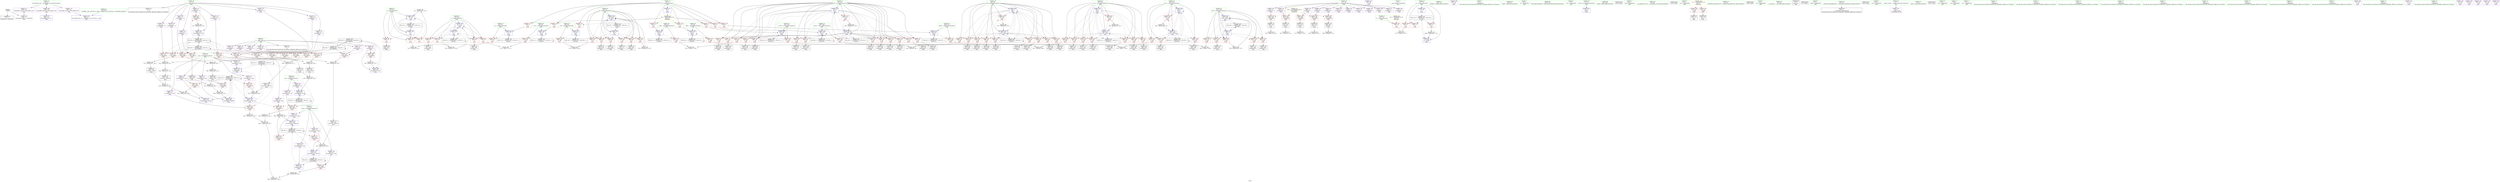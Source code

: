 digraph "SVFG" {
	label="SVFG";

	Node0x560f04a875a0 [shape=record,color=grey,label="{NodeID: 0\nNullPtr}"];
	Node0x560f04a875a0 -> Node0x560f04ab7c70[style=solid];
	Node0x560f04a875a0 -> Node0x560f04ac5ed0[style=solid];
	Node0x560f04aeb0a0 [shape=record,color=black,label="{NodeID: 443\nMR_52V_2 = PHI(MR_52V_3, MR_52V_1, )\npts\{220000 \}\n}"];
	Node0x560f04aeb0a0 -> Node0x560f04ac5580[style=dashed];
	Node0x560f04aeb0a0 -> Node0x560f04ac5a60[style=dashed];
	Node0x560f04aeb0a0 -> Node0x560f04ac6cd0[style=dashed];
	Node0x560f04aeb0a0 -> Node0x560f04aeb0a0[style=dashed];
	Node0x560f04aca340 [shape=record,color=grey,label="{NodeID: 360\n151 = Binary(150, 123, )\n}"];
	Node0x560f04aca340 -> Node0x560f04ac6310[style=solid];
	Node0x560f04ac5c00 [shape=record,color=blue,label="{NodeID: 277\n8\<--9\nn\<--\nGlob }"];
	Node0x560f04ac5c00 -> Node0x560f04aed9c0[style=dashed];
	Node0x560f04ab99b0 [shape=record,color=red,label="{NodeID: 194\n206\<--83\n\<--i8\nmain\n}"];
	Node0x560f04ab99b0 -> Node0x560f04ab88a0[style=solid];
	Node0x560f04ab6d20 [shape=record,color=black,label="{NodeID: 111\n392\<--391\nidxprom142\<--\nmain\n}"];
	Node0x560f04a8eb60 [shape=record,color=green,label="{NodeID: 28\n17\<--18\ns\<--s_field_insensitive\nGlob }"];
	Node0x560f04a8eb60 -> Node0x560f04abc8b0[style=solid];
	Node0x560f04a8eb60 -> Node0x560f04abc980[style=solid];
	Node0x560f04a8eb60 -> Node0x560f04abca50[style=solid];
	Node0x560f04a8eb60 -> Node0x560f04abcb20[style=solid];
	Node0x560f04a8eb60 -> Node0x560f04abcbf0[style=solid];
	Node0x560f04a8eb60 -> Node0x560f04abccc0[style=solid];
	Node0x560f04a8eb60 -> Node0x560f04abcd90[style=solid];
	Node0x560f04a8eb60 -> Node0x560f04abce60[style=solid];
	Node0x560f04a8eb60 -> Node0x560f04abcf30[style=solid];
	Node0x560f04a8eb60 -> Node0x560f04abd000[style=solid];
	Node0x560f04a8eb60 -> Node0x560f04abd0d0[style=solid];
	Node0x560f04a8eb60 -> Node0x560f04abd1a0[style=solid];
	Node0x560f04abfd80 [shape=record,color=grey,label="{NodeID: 388\n167 = cmp(165, 166, )\n}"];
	Node0x560f04ac7350 [shape=record,color=blue,label="{NodeID: 305\n99\<--9\ni123\<--\nmain\n}"];
	Node0x560f04ac7350 -> Node0x560f04abb550[style=dashed];
	Node0x560f04ac7350 -> Node0x560f04abb620[style=dashed];
	Node0x560f04ac7350 -> Node0x560f04abb6f0[style=dashed];
	Node0x560f04ac7350 -> Node0x560f04ac36e0[style=dashed];
	Node0x560f04ac7350 -> Node0x560f04ac3770[style=dashed];
	Node0x560f04ac7350 -> Node0x560f04ac3840[style=dashed];
	Node0x560f04ac7350 -> Node0x560f04ac3910[style=dashed];
	Node0x560f04ac7350 -> Node0x560f04ac39e0[style=dashed];
	Node0x560f04ac7350 -> Node0x560f04ac79d0[style=dashed];
	Node0x560f04ac7350 -> Node0x560f04ae83a0[style=dashed];
	Node0x560f04abb070 [shape=record,color=red,label="{NodeID: 222\n294\<--95\n\<--j59\nmain\n}"];
	Node0x560f04abb070 -> Node0x560f04ab9670[style=solid];
	Node0x560f04abcb20 [shape=record,color=purple,label="{NodeID: 139\n182\<--17\narrayidx20\<--s\nmain\n}"];
	Node0x560f04abcb20 -> Node0x560f04ac4470[style=solid];
	Node0x560f04ab7790 [shape=record,color=green,label="{NodeID: 56\n109\<--110\n_b165\<--_b165_field_insensitive\nmain\n}"];
	Node0x560f04ab7790 -> Node0x560f04ac43a0[style=solid];
	Node0x560f04ab7790 -> Node0x560f04ac7b70[style=solid];
	Node0x560f04ac4610 [shape=record,color=red,label="{NodeID: 250\n201\<--200\n\<--arrayidx28\nmain\n}"];
	Node0x560f04ac4610 -> Node0x560f04ab87d0[style=solid];
	Node0x560f04abe1e0 [shape=record,color=purple,label="{NodeID: 167\n429\<--39\n\<--.str.6\nmain\n}"];
	Node0x560f04ab8e50 [shape=record,color=black,label="{NodeID: 84\n252\<--251\nidxprom57\<--\nmain\n}"];
	Node0x560f04a87480 [shape=record,color=green,label="{NodeID: 1\n7\<--1\n__dso_handle\<--dummyObj\nGlob }"];
	Node0x560f04aeb5a0 [shape=record,color=black,label="{NodeID: 444\nMR_54V_2 = PHI(MR_54V_3, MR_54V_1, )\npts\{240000 \}\n}"];
	Node0x560f04aeb5a0 -> Node0x560f04ac5b30[style=dashed];
	Node0x560f04aeb5a0 -> Node0x560f04ac74f0[style=dashed];
	Node0x560f04aeb5a0 -> Node0x560f04aeb5a0[style=dashed];
	Node0x560f04aca4c0 [shape=record,color=grey,label="{NodeID: 361\n323 = Binary(318, 322, )\n}"];
	Node0x560f04aca4c0 -> Node0x560f04acb540[style=solid];
	Node0x560f04ac5cd0 [shape=record,color=blue,label="{NodeID: 278\n492\<--44\nllvm.global_ctors_0\<--\nGlob }"];
	Node0x560f04ab9a80 [shape=record,color=red,label="{NodeID: 195\n219\<--83\n\<--i8\nmain\n}"];
	Node0x560f04ab9a80 -> Node0x560f04acaac0[style=solid];
	Node0x560f04ab6df0 [shape=record,color=black,label="{NodeID: 112\n396\<--395\nidxprom144\<--\nmain\n}"];
	Node0x560f04a8ec30 [shape=record,color=green,label="{NodeID: 29\n19\<--20\nwp\<--wp_field_insensitive\nGlob }"];
	Node0x560f04a8ec30 -> Node0x560f04abd270[style=solid];
	Node0x560f04a8ec30 -> Node0x560f04abd340[style=solid];
	Node0x560f04aef500 [shape=record,color=yellow,style=double,label="{NodeID: 472\n48V_1 = ENCHI(MR_48V_0)\npts\{180000 \}\nFun[main]}"];
	Node0x560f04aef500 -> Node0x560f04ac4470[style=dashed];
	Node0x560f04aef500 -> Node0x560f04ac4610[style=dashed];
	Node0x560f04aef500 -> Node0x560f04ac4a20[style=dashed];
	Node0x560f04aef500 -> Node0x560f04ac4af0[style=dashed];
	Node0x560f04aef500 -> Node0x560f04ac54b0[style=dashed];
	Node0x560f04abff00 [shape=record,color=grey,label="{NodeID: 389\n131 = cmp(129, 130, )\n}"];
	Node0x560f04ac7420 [shape=record,color=blue,label="{NodeID: 306\n101\<--362\n_b124\<--\nmain\n}"];
	Node0x560f04ac7420 -> Node0x560f04ac3ab0[style=dashed];
	Node0x560f04ac7420 -> Node0x560f04ae88a0[style=dashed];
	Node0x560f04abb140 [shape=record,color=red,label="{NodeID: 223\n309\<--95\n\<--j59\nmain\n}"];
	Node0x560f04abb140 -> Node0x560f04ab61c0[style=solid];
	Node0x560f04abcbf0 [shape=record,color=purple,label="{NodeID: 140\n197\<--17\narrayidx26\<--s\nmain\n}"];
	Node0x560f04ab7860 [shape=record,color=green,label="{NodeID: 57\n116\<--117\nfreopen\<--freopen_field_insensitive\n}"];
	Node0x560f04ac46e0 [shape=record,color=red,label="{NodeID: 251\n209\<--208\n\<--arrayidx33\nmain\n}"];
	Node0x560f04ac46e0 -> Node0x560f04ac9d40[style=solid];
	Node0x560f04abe2b0 [shape=record,color=purple,label="{NodeID: 168\n460\<--41\n\<--.str.7\nmain\n}"];
	Node0x560f04ab8f20 [shape=record,color=black,label="{NodeID: 85\n265\<--264\nidxprom64\<--\nmain\n}"];
	Node0x560f04a89380 [shape=record,color=green,label="{NodeID: 2\n9\<--1\n\<--dummyObj\nCan only get source location for instruction, argument, global var or function.}"];
	Node0x560f04aca640 [shape=record,color=grey,label="{NodeID: 362\n215 = Binary(214, 123, )\n}"];
	Node0x560f04aca640 -> Node0x560f04ac68c0[style=solid];
	Node0x560f04ac5dd0 [shape=record,color=blue,label="{NodeID: 279\n493\<--45\nllvm.global_ctors_1\<--_GLOBAL__sub_I_Al.Cash_0_1.cpp\nGlob }"];
	Node0x560f04ab9b50 [shape=record,color=red,label="{NodeID: 196\n166\<--85\n\<--_b9\nmain\n}"];
	Node0x560f04ab9b50 -> Node0x560f04abfd80[style=solid];
	Node0x560f04ab6ec0 [shape=record,color=black,label="{NodeID: 113\n408\<--407\nidxprom151\<--\nmain\n}"];
	Node0x560f04a8ed00 [shape=record,color=green,label="{NodeID: 30\n21\<--22\nowp\<--owp_field_insensitive\nGlob }"];
	Node0x560f04a8ed00 -> Node0x560f04abd410[style=solid];
	Node0x560f04a8ed00 -> Node0x560f04abd4e0[style=solid];
	Node0x560f04a8ed00 -> Node0x560f04abd5b0[style=solid];
	Node0x560f04a8ed00 -> Node0x560f04abd680[style=solid];
	Node0x560f04a8ed00 -> Node0x560f04abd750[style=solid];
	Node0x560f04a8ed00 -> Node0x560f04abd820[style=solid];
	Node0x560f04ac0080 [shape=record,color=grey,label="{NodeID: 390\n185 = cmp(184, 186, )\n}"];
	Node0x560f04ac74f0 [shape=record,color=blue,label="{NodeID: 307\n371\<--255\narrayidx129\<--\nmain\n}"];
	Node0x560f04ac74f0 -> Node0x560f04adfda0[style=dashed];
	Node0x560f04abb210 [shape=record,color=red,label="{NodeID: 224\n315\<--95\n\<--j59\nmain\n}"];
	Node0x560f04abb210 -> Node0x560f04ab6360[style=solid];
	Node0x560f04abccc0 [shape=record,color=purple,label="{NodeID: 141\n200\<--17\narrayidx28\<--s\nmain\n}"];
	Node0x560f04abccc0 -> Node0x560f04ac4610[style=solid];
	Node0x560f04ab7930 [shape=record,color=green,label="{NodeID: 58\n126\<--127\nscanf\<--scanf_field_insensitive\n}"];
	Node0x560f04ac47b0 [shape=record,color=red,label="{NodeID: 252\n234\<--233\n\<--arrayidx48\nmain\n}"];
	Node0x560f04ac47b0 -> Node0x560f04ab8a40[style=solid];
	Node0x560f04abe380 [shape=record,color=purple,label="{NodeID: 169\n492\<--43\nllvm.global_ctors_0\<--llvm.global_ctors\nGlob }"];
	Node0x560f04abe380 -> Node0x560f04ac5cd0[style=solid];
	Node0x560f04ab8ff0 [shape=record,color=black,label="{NodeID: 86\n268\<--267\nidxprom66\<--\nmain\n}"];
	Node0x560f04a89410 [shape=record,color=green,label="{NodeID: 3\n25\<--1\n.str\<--dummyObj\nGlob }"];
	Node0x560f04aca7c0 [shape=record,color=grey,label="{NodeID: 363\n421 = Binary(420, 416, )\n}"];
	Node0x560f04aca7c0 -> Node0x560f04ac7900[style=solid];
	Node0x560f04ac5ed0 [shape=record,color=blue, style = dotted,label="{NodeID: 280\n494\<--3\nllvm.global_ctors_2\<--dummyVal\nGlob }"];
	Node0x560f04ab9c20 [shape=record,color=red,label="{NodeID: 197\n173\<--87\n\<--j\nmain\n}"];
	Node0x560f04ab9c20 -> Node0x560f04abfa80[style=solid];
	Node0x560f04ab6f90 [shape=record,color=black,label="{NodeID: 114\n412\<--411\nidxprom153\<--\nmain\n}"];
	Node0x560f04a8f1a0 [shape=record,color=green,label="{NodeID: 31\n23\<--24\noowp\<--oowp_field_insensitive\nGlob }"];
	Node0x560f04a8f1a0 -> Node0x560f04abd8f0[style=solid];
	Node0x560f04a8f1a0 -> Node0x560f04abd9c0[style=solid];
	Node0x560f04a8f1a0 -> Node0x560f04abda90[style=solid];
	Node0x560f04a8f1a0 -> Node0x560f04abdb60[style=solid];
	Node0x560f04ac0200 [shape=record,color=grey,label="{NodeID: 391\n141 = cmp(139, 140, )\n}"];
	Node0x560f04ac75c0 [shape=record,color=blue,label="{NodeID: 308\n103\<--9\nj130\<--\nmain\n}"];
	Node0x560f04ac75c0 -> Node0x560f04ac3b80[style=dashed];
	Node0x560f04ac75c0 -> Node0x560f04ac3c50[style=dashed];
	Node0x560f04ac75c0 -> Node0x560f04ac3d20[style=dashed];
	Node0x560f04ac75c0 -> Node0x560f04ac3df0[style=dashed];
	Node0x560f04ac75c0 -> Node0x560f04ac75c0[style=dashed];
	Node0x560f04ac75c0 -> Node0x560f04ac7830[style=dashed];
	Node0x560f04ac75c0 -> Node0x560f04ae8da0[style=dashed];
	Node0x560f04abb2e0 [shape=record,color=red,label="{NodeID: 225\n319\<--95\n\<--j59\nmain\n}"];
	Node0x560f04abb2e0 -> Node0x560f04ab6430[style=solid];
	Node0x560f04abcd90 [shape=record,color=purple,label="{NodeID: 142\n266\<--17\narrayidx65\<--s\nmain\n}"];
	Node0x560f04ab7a00 [shape=record,color=green,label="{NodeID: 59\n158\<--159\nllvm.memset.p0i8.i64\<--llvm.memset.p0i8.i64_field_insensitive\n}"];
	Node0x560f04ac4880 [shape=record,color=red,label="{NodeID: 253\n239\<--238\n\<--arrayidx51\nmain\n}"];
	Node0x560f04ac4880 -> Node0x560f04acb840[style=solid];
	Node0x560f04abe480 [shape=record,color=purple,label="{NodeID: 170\n493\<--43\nllvm.global_ctors_1\<--llvm.global_ctors\nGlob }"];
	Node0x560f04abe480 -> Node0x560f04ac5dd0[style=solid];
	Node0x560f04ab90c0 [shape=record,color=black,label="{NodeID: 87\n271\<--270\nconv68\<--\nmain\n}"];
	Node0x560f04ab90c0 -> Node0x560f04ac0c80[style=solid];
	Node0x560f04a899f0 [shape=record,color=green,label="{NodeID: 4\n27\<--1\n.str.1\<--dummyObj\nGlob }"];
	Node0x560f04aca940 [shape=record,color=grey,label="{NodeID: 364\n425 = Binary(424, 123, )\n}"];
	Node0x560f04aca940 -> Node0x560f04ac79d0[style=solid];
	Node0x560f04ac5fd0 [shape=record,color=blue,label="{NodeID: 281\n73\<--9\nretval\<--\nmain\n}"];
	Node0x560f04ab9cf0 [shape=record,color=red,label="{NodeID: 198\n180\<--87\n\<--j\nmain\n}"];
	Node0x560f04ab9cf0 -> Node0x560f04ab83c0[style=solid];
	Node0x560f04ab7060 [shape=record,color=black,label="{NodeID: 115\n416\<--415\nconv156\<--add155\nmain\n}"];
	Node0x560f04ab7060 -> Node0x560f04aca7c0[style=solid];
	Node0x560f04a8f270 [shape=record,color=green,label="{NodeID: 32\n43\<--47\nllvm.global_ctors\<--llvm.global_ctors_field_insensitive\nGlob }"];
	Node0x560f04a8f270 -> Node0x560f04abe380[style=solid];
	Node0x560f04a8f270 -> Node0x560f04abe480[style=solid];
	Node0x560f04a8f270 -> Node0x560f04abe580[style=solid];
	Node0x560f04ac0380 [shape=record,color=grey,label="{NodeID: 392\n229 = cmp(227, 228, )\n}"];
	Node0x560f04ac7690 [shape=record,color=blue,label="{NodeID: 309\n105\<--374\n_b131\<--\nmain\n}"];
	Node0x560f04ac7690 -> Node0x560f04ac3ec0[style=dashed];
	Node0x560f04ac7690 -> Node0x560f04ac7690[style=dashed];
	Node0x560f04ac7690 -> Node0x560f04ae92a0[style=dashed];
	Node0x560f04abb3b0 [shape=record,color=red,label="{NodeID: 226\n336\<--95\n\<--j59\nmain\n}"];
	Node0x560f04abb3b0 -> Node0x560f04aca040[style=solid];
	Node0x560f04abce60 [shape=record,color=purple,label="{NodeID: 143\n269\<--17\narrayidx67\<--s\nmain\n}"];
	Node0x560f04abce60 -> Node0x560f04ac4a20[style=solid];
	Node0x560f04ab7ad0 [shape=record,color=green,label="{NodeID: 60\n431\<--432\nprintf\<--printf_field_insensitive\n}"];
	Node0x560f04b055a0 [shape=record,color=black,label="{NodeID: 503\n125 = PHI()\n}"];
	Node0x560f04ac4950 [shape=record,color=red,label="{NodeID: 254\n243\<--242\n\<--arrayidx53\nmain\n}"];
	Node0x560f04ac4950 -> Node0x560f04acb840[style=solid];
	Node0x560f04abe580 [shape=record,color=purple,label="{NodeID: 171\n494\<--43\nllvm.global_ctors_2\<--llvm.global_ctors\nGlob }"];
	Node0x560f04abe580 -> Node0x560f04ac5ed0[style=solid];
	Node0x560f04ab9190 [shape=record,color=black,label="{NodeID: 88\n276\<--275\nidxprom71\<--\nmain\n}"];
	Node0x560f04a89a80 [shape=record,color=green,label="{NodeID: 5\n29\<--1\nstdin\<--dummyObj\nGlob }"];
	Node0x560f04acaac0 [shape=record,color=grey,label="{NodeID: 365\n220 = Binary(219, 123, )\n}"];
	Node0x560f04acaac0 -> Node0x560f04ac6990[style=solid];
	Node0x560f04ac60a0 [shape=record,color=blue,label="{NodeID: 282\n77\<--123\nit\<--\nmain\n}"];
	Node0x560f04ac60a0 -> Node0x560f04ae4ca0[style=dashed];
	Node0x560f04ab9dc0 [shape=record,color=red,label="{NodeID: 199\n198\<--87\n\<--j\nmain\n}"];
	Node0x560f04ab9dc0 -> Node0x560f04ab8700[style=solid];
	Node0x560f04abb870 [shape=record,color=black,label="{NodeID: 116\n418\<--417\nidxprom157\<--\nmain\n}"];
	Node0x560f04a8f340 [shape=record,color=green,label="{NodeID: 33\n48\<--49\n__cxx_global_var_init\<--__cxx_global_var_init_field_insensitive\n}"];
	Node0x560f04ac0500 [shape=record,color=grey,label="{NodeID: 393\n283 = cmp(282, 204, )\n}"];
	Node0x560f04ac7760 [shape=record,color=blue,label="{NodeID: 310\n397\<--399\narrayidx145\<--add146\nmain\n}"];
	Node0x560f04ac7760 -> Node0x560f04adfda0[style=dashed];
	Node0x560f04abb480 [shape=record,color=red,label="{NodeID: 227\n261\<--97\n\<--_b60\nmain\n}"];
	Node0x560f04abb480 -> Node0x560f04ac0b00[style=solid];
	Node0x560f04abcf30 [shape=record,color=purple,label="{NodeID: 144\n277\<--17\narrayidx72\<--s\nmain\n}"];
	Node0x560f04ab7ba0 [shape=record,color=green,label="{NodeID: 61\n45\<--488\n_GLOBAL__sub_I_Al.Cash_0_1.cpp\<--_GLOBAL__sub_I_Al.Cash_0_1.cpp_field_insensitive\n}"];
	Node0x560f04ab7ba0 -> Node0x560f04ac5dd0[style=solid];
	Node0x560f04b056a0 [shape=record,color=black,label="{NodeID: 504\n134 = PHI()\n}"];
	Node0x560f04ac4a20 [shape=record,color=red,label="{NodeID: 255\n270\<--269\n\<--arrayidx67\nmain\n}"];
	Node0x560f04ac4a20 -> Node0x560f04ab90c0[style=solid];
	Node0x560f04abe680 [shape=record,color=red,label="{NodeID: 172\n136\<--8\n\<--n\nmain\n}"];
	Node0x560f04abe680 -> Node0x560f04ac6240[style=solid];
	Node0x560f04ab9260 [shape=record,color=black,label="{NodeID: 89\n279\<--278\nidxprom73\<--\nmain\n}"];
	Node0x560f04a89b10 [shape=record,color=green,label="{NodeID: 6\n30\<--1\n.str.2\<--dummyObj\nGlob }"];
	Node0x560f04aecea0 [shape=record,color=yellow,style=double,label="{NodeID: 449\n2V_1 = ENCHI(MR_2V_0)\npts\{1 \}\nFun[main]}"];
	Node0x560f04aecea0 -> Node0x560f04abed00[style=dashed];
	Node0x560f04aecea0 -> Node0x560f04abedd0[style=dashed];
	Node0x560f04acac40 [shape=record,color=grey,label="{NodeID: 366\n354 = Binary(353, 349, )\n}"];
	Node0x560f04acac40 -> Node0x560f04ac71b0[style=solid];
	Node0x560f04ac6170 [shape=record,color=blue,label="{NodeID: 283\n79\<--9\ni\<--\nmain\n}"];
	Node0x560f04ac6170 -> Node0x560f04abf1e0[style=dashed];
	Node0x560f04ac6170 -> Node0x560f04abf2b0[style=dashed];
	Node0x560f04ac6170 -> Node0x560f04abf380[style=dashed];
	Node0x560f04ac6170 -> Node0x560f04ac6310[style=dashed];
	Node0x560f04ac6170 -> Node0x560f04ae51a0[style=dashed];
	Node0x560f04ab9e90 [shape=record,color=red,label="{NodeID: 200\n214\<--87\n\<--j\nmain\n}"];
	Node0x560f04ab9e90 -> Node0x560f04aca640[style=solid];
	Node0x560f04abb940 [shape=record,color=black,label="{NodeID: 117\n442\<--441\nidxprom169\<--\nmain\n}"];
	Node0x560f04a8f410 [shape=record,color=green,label="{NodeID: 34\n52\<--53\n_ZNSt8ios_base4InitC1Ev\<--_ZNSt8ios_base4InitC1Ev_field_insensitive\n}"];
	Node0x560f04ac0680 [shape=record,color=grey,label="{NodeID: 394\n379 = cmp(377, 378, )\n}"];
	Node0x560f04ac7830 [shape=record,color=blue,label="{NodeID: 311\n103\<--404\nj130\<--inc149\nmain\n}"];
	Node0x560f04ac7830 -> Node0x560f04ac3b80[style=dashed];
	Node0x560f04ac7830 -> Node0x560f04ac3c50[style=dashed];
	Node0x560f04ac7830 -> Node0x560f04ac3d20[style=dashed];
	Node0x560f04ac7830 -> Node0x560f04ac3df0[style=dashed];
	Node0x560f04ac7830 -> Node0x560f04ac75c0[style=dashed];
	Node0x560f04ac7830 -> Node0x560f04ac7830[style=dashed];
	Node0x560f04ac7830 -> Node0x560f04ae8da0[style=dashed];
	Node0x560f04abb550 [shape=record,color=red,label="{NodeID: 228\n365\<--99\n\<--i123\nmain\n}"];
	Node0x560f04abb550 -> Node0x560f04abf900[style=solid];
	Node0x560f04abd000 [shape=record,color=purple,label="{NodeID: 145\n280\<--17\narrayidx74\<--s\nmain\n}"];
	Node0x560f04abd000 -> Node0x560f04ac4af0[style=solid];
	Node0x560f04ab7c70 [shape=record,color=black,label="{NodeID: 62\n2\<--3\ndummyVal\<--dummyVal\n}"];
	Node0x560f04b057a0 [shape=record,color=black,label="{NodeID: 505\n148 = PHI()\n}"];
	Node0x560f04ac4af0 [shape=record,color=red,label="{NodeID: 256\n281\<--280\n\<--arrayidx74\nmain\n}"];
	Node0x560f04ac4af0 -> Node0x560f04ab9330[style=solid];
	Node0x560f04abe750 [shape=record,color=red,label="{NodeID: 173\n162\<--8\n\<--n\nmain\n}"];
	Node0x560f04abe750 -> Node0x560f04ac64b0[style=solid];
	Node0x560f04ab9330 [shape=record,color=black,label="{NodeID: 90\n282\<--281\nconv75\<--\nmain\n}"];
	Node0x560f04ab9330 -> Node0x560f04ac0500[style=solid];
	Node0x560f04a89ba0 [shape=record,color=green,label="{NodeID: 7\n32\<--1\n.str.3\<--dummyObj\nGlob }"];
	Node0x560f04aed9c0 [shape=record,color=yellow,style=double,label="{NodeID: 450\n4V_1 = ENCHI(MR_4V_0)\npts\{10 \}\nFun[main]}"];
	Node0x560f04aed9c0 -> Node0x560f04abe680[style=dashed];
	Node0x560f04aed9c0 -> Node0x560f04abe750[style=dashed];
	Node0x560f04aed9c0 -> Node0x560f04abe820[style=dashed];
	Node0x560f04aed9c0 -> Node0x560f04abe8f0[style=dashed];
	Node0x560f04aed9c0 -> Node0x560f04abe9c0[style=dashed];
	Node0x560f04aed9c0 -> Node0x560f04abea90[style=dashed];
	Node0x560f04aed9c0 -> Node0x560f04abeb60[style=dashed];
	Node0x560f04aed9c0 -> Node0x560f04abec30[style=dashed];
	Node0x560f04acadc0 [shape=record,color=grey,label="{NodeID: 367\n459 = Binary(453, 458, )\n}"];
	Node0x560f04ac6240 [shape=record,color=blue,label="{NodeID: 284\n81\<--136\n_b\<--\nmain\n}"];
	Node0x560f04ac6240 -> Node0x560f04abf450[style=dashed];
	Node0x560f04ac6240 -> Node0x560f04ae56a0[style=dashed];
	Node0x560f04ab9f60 [shape=record,color=red,label="{NodeID: 201\n174\<--89\n\<--_b13\nmain\n}"];
	Node0x560f04ab9f60 -> Node0x560f04abfa80[style=solid];
	Node0x560f04abba10 [shape=record,color=black,label="{NodeID: 118\n448\<--447\nidxprom171\<--\nmain\n}"];
	Node0x560f04a8f4e0 [shape=record,color=green,label="{NodeID: 35\n58\<--59\n__cxa_atexit\<--__cxa_atexit_field_insensitive\n}"];
	Node0x560f04ac0800 [shape=record,color=grey,label="{NodeID: 395\n439 = cmp(437, 438, )\n}"];
	Node0x560f04ac7900 [shape=record,color=blue,label="{NodeID: 312\n419\<--421\narrayidx158\<--div159\nmain\n}"];
	Node0x560f04ac7900 -> Node0x560f04ac5b30[style=dashed];
	Node0x560f04ac7900 -> Node0x560f04ac74f0[style=dashed];
	Node0x560f04ac7900 -> Node0x560f04aeb5a0[style=dashed];
	Node0x560f04abb620 [shape=record,color=red,label="{NodeID: 229\n369\<--99\n\<--i123\nmain\n}"];
	Node0x560f04abb620 -> Node0x560f04ab69e0[style=solid];
	Node0x560f04abd0d0 [shape=record,color=purple,label="{NodeID: 146\n383\<--17\narrayidx136\<--s\nmain\n}"];
	Node0x560f04ab7d40 [shape=record,color=black,label="{NodeID: 63\n72\<--9\nmain_ret\<--\nmain\n}"];
	Node0x560f04b058a0 [shape=record,color=black,label="{NodeID: 506\n55 = PHI()\n}"];
	Node0x560f04ae4ca0 [shape=record,color=black,label="{NodeID: 423\nMR_10V_3 = PHI(MR_10V_4, MR_10V_2, )\npts\{78 \}\n}"];
	Node0x560f04ae4ca0 -> Node0x560f04abef70[style=dashed];
	Node0x560f04ae4ca0 -> Node0x560f04abf040[style=dashed];
	Node0x560f04ae4ca0 -> Node0x560f04abf110[style=dashed];
	Node0x560f04ae4ca0 -> Node0x560f04ac7d10[style=dashed];
	Node0x560f04ac4bc0 [shape=record,color=red,label="{NodeID: 257\n288\<--287\n\<--arrayidx79\nmain\n}"];
	Node0x560f04ac4bc0 -> Node0x560f04ab94d0[style=solid];
	Node0x560f04abe820 [shape=record,color=red,label="{NodeID: 174\n170\<--8\n\<--n\nmain\n}"];
	Node0x560f04abe820 -> Node0x560f04ac6650[style=solid];
	Node0x560f04ab9400 [shape=record,color=black,label="{NodeID: 91\n286\<--285\nidxprom78\<--\nmain\n}"];
	Node0x560f04a89c30 [shape=record,color=green,label="{NodeID: 8\n34\<--1\nstdout\<--dummyObj\nGlob }"];
	Node0x560f04acaf40 [shape=record,color=grey,label="{NodeID: 368\n458 = Binary(446, 457, )\n}"];
	Node0x560f04acaf40 -> Node0x560f04acadc0[style=solid];
	Node0x560f04ac6310 [shape=record,color=blue,label="{NodeID: 285\n79\<--151\ni\<--inc\nmain\n}"];
	Node0x560f04ac6310 -> Node0x560f04abf1e0[style=dashed];
	Node0x560f04ac6310 -> Node0x560f04abf2b0[style=dashed];
	Node0x560f04ac6310 -> Node0x560f04abf380[style=dashed];
	Node0x560f04ac6310 -> Node0x560f04ac6310[style=dashed];
	Node0x560f04ac6310 -> Node0x560f04ae51a0[style=dashed];
	Node0x560f04aba030 [shape=record,color=red,label="{NodeID: 202\n227\<--91\n\<--i42\nmain\n}"];
	Node0x560f04aba030 -> Node0x560f04ac0380[style=solid];
	Node0x560f04abbae0 [shape=record,color=black,label="{NodeID: 119\n455\<--454\nidxprom175\<--\nmain\n}"];
	Node0x560f04a8f5b0 [shape=record,color=green,label="{NodeID: 36\n57\<--63\n_ZNSt8ios_base4InitD1Ev\<--_ZNSt8ios_base4InitD1Ev_field_insensitive\n}"];
	Node0x560f04a8f5b0 -> Node0x560f04ab7fb0[style=solid];
	Node0x560f04ac0980 [shape=record,color=grey,label="{NodeID: 396\n389 = cmp(388, 273, )\n}"];
	Node0x560f04ac79d0 [shape=record,color=blue,label="{NodeID: 313\n99\<--425\ni123\<--inc161\nmain\n}"];
	Node0x560f04ac79d0 -> Node0x560f04abb550[style=dashed];
	Node0x560f04ac79d0 -> Node0x560f04abb620[style=dashed];
	Node0x560f04ac79d0 -> Node0x560f04abb6f0[style=dashed];
	Node0x560f04ac79d0 -> Node0x560f04ac36e0[style=dashed];
	Node0x560f04ac79d0 -> Node0x560f04ac3770[style=dashed];
	Node0x560f04ac79d0 -> Node0x560f04ac3840[style=dashed];
	Node0x560f04ac79d0 -> Node0x560f04ac3910[style=dashed];
	Node0x560f04ac79d0 -> Node0x560f04ac39e0[style=dashed];
	Node0x560f04ac79d0 -> Node0x560f04ac79d0[style=dashed];
	Node0x560f04ac79d0 -> Node0x560f04ae83a0[style=dashed];
	Node0x560f04abb6f0 [shape=record,color=red,label="{NodeID: 230\n381\<--99\n\<--i123\nmain\n}"];
	Node0x560f04abb6f0 -> Node0x560f04ab6ab0[style=solid];
	Node0x560f04abd1a0 [shape=record,color=purple,label="{NodeID: 147\n386\<--17\narrayidx138\<--s\nmain\n}"];
	Node0x560f04abd1a0 -> Node0x560f04ac54b0[style=solid];
	Node0x560f04ab7e10 [shape=record,color=black,label="{NodeID: 64\n12\<--11\n\<--w\nCan only get source location for instruction, argument, global var or function.}"];
	Node0x560f04b059a0 [shape=record,color=black,label="{NodeID: 507\n430 = PHI()\n}"];
	Node0x560f04ae51a0 [shape=record,color=black,label="{NodeID: 424\nMR_12V_2 = PHI(MR_12V_4, MR_12V_1, )\npts\{80 \}\n}"];
	Node0x560f04ae51a0 -> Node0x560f04ac6170[style=dashed];
	Node0x560f04ac4c90 [shape=record,color=red,label="{NodeID: 258\n293\<--292\n\<--arrayidx82\nmain\n}"];
	Node0x560f04ac4c90 -> Node0x560f04acb9c0[style=solid];
	Node0x560f04abe8f0 [shape=record,color=red,label="{NodeID: 175\n224\<--8\n\<--n\nmain\n}"];
	Node0x560f04abe8f0 -> Node0x560f04ac6b30[style=solid];
	Node0x560f04ab94d0 [shape=record,color=black,label="{NodeID: 92\n289\<--288\nconv80\<--\nmain\n}"];
	Node0x560f04ab94d0 -> Node0x560f04acb6c0[style=solid];
	Node0x560f04a8ddd0 [shape=record,color=green,label="{NodeID: 9\n35\<--1\n.str.4\<--dummyObj\nGlob }"];
	Node0x560f04aedb80 [shape=record,color=yellow,style=double,label="{NodeID: 452\n8V_1 = ENCHI(MR_8V_0)\npts\{76 \}\nFun[main]}"];
	Node0x560f04aedb80 -> Node0x560f04abeea0[style=dashed];
	Node0x560f04acb0c0 [shape=record,color=grey,label="{NodeID: 369\n464 = Binary(463, 123, )\n}"];
	Node0x560f04acb0c0 -> Node0x560f04ac7c40[style=solid];
	Node0x560f04ac63e0 [shape=record,color=blue,label="{NodeID: 286\n83\<--9\ni8\<--\nmain\n}"];
	Node0x560f04ac63e0 -> Node0x560f04abf520[style=dashed];
	Node0x560f04ac63e0 -> Node0x560f04abf5f0[style=dashed];
	Node0x560f04ac63e0 -> Node0x560f04ab9810[style=dashed];
	Node0x560f04ac63e0 -> Node0x560f04ab98e0[style=dashed];
	Node0x560f04ac63e0 -> Node0x560f04ab99b0[style=dashed];
	Node0x560f04ac63e0 -> Node0x560f04ab9a80[style=dashed];
	Node0x560f04ac63e0 -> Node0x560f04ac6990[style=dashed];
	Node0x560f04ac63e0 -> Node0x560f04ae5ba0[style=dashed];
	Node0x560f04aba100 [shape=record,color=red,label="{NodeID: 203\n231\<--91\n\<--i42\nmain\n}"];
	Node0x560f04aba100 -> Node0x560f04ab8970[style=solid];
	Node0x560f04abbbb0 [shape=record,color=purple,label="{NodeID: 120\n54\<--4\n\<--_ZStL8__ioinit\n__cxx_global_var_init\n}"];
	Node0x560f04a8f680 [shape=record,color=green,label="{NodeID: 37\n70\<--71\nmain\<--main_field_insensitive\n}"];
	Node0x560f04ac0b00 [shape=record,color=grey,label="{NodeID: 397\n262 = cmp(260, 261, )\n}"];
	Node0x560f04ac7aa0 [shape=record,color=blue,label="{NodeID: 314\n107\<--9\ni164\<--\nmain\n}"];
	Node0x560f04ac7aa0 -> Node0x560f04ac3f90[style=dashed];
	Node0x560f04ac7aa0 -> Node0x560f04ac4060[style=dashed];
	Node0x560f04ac7aa0 -> Node0x560f04ac4130[style=dashed];
	Node0x560f04ac7aa0 -> Node0x560f04ac4200[style=dashed];
	Node0x560f04ac7aa0 -> Node0x560f04ac42d0[style=dashed];
	Node0x560f04ac7aa0 -> Node0x560f04ac7c40[style=dashed];
	Node0x560f04ac7aa0 -> Node0x560f04ae97a0[style=dashed];
	Node0x560f04ac36e0 [shape=record,color=red,label="{NodeID: 231\n395\<--99\n\<--i123\nmain\n}"];
	Node0x560f04ac36e0 -> Node0x560f04ab6df0[style=solid];
	Node0x560f04abd270 [shape=record,color=purple,label="{NodeID: 148\n249\<--19\narrayidx56\<--wp\nmain\n}"];
	Node0x560f04abd270 -> Node0x560f04ac6c00[style=solid];
	Node0x560f04ab7ee0 [shape=record,color=black,label="{NodeID: 65\n15\<--14\n\<--l\nCan only get source location for instruction, argument, global var or function.}"];
	Node0x560f04b05aa0 [shape=record,color=black,label="{NodeID: 508\n461 = PHI()\n}"];
	Node0x560f04ae56a0 [shape=record,color=black,label="{NodeID: 425\nMR_14V_2 = PHI(MR_14V_3, MR_14V_1, )\npts\{82 \}\n}"];
	Node0x560f04ae56a0 -> Node0x560f04ac6240[style=dashed];
	Node0x560f04ac4d60 [shape=record,color=red,label="{NodeID: 259\n297\<--296\n\<--arrayidx84\nmain\n}"];
	Node0x560f04ac4d60 -> Node0x560f04acb9c0[style=solid];
	Node0x560f04abe9c0 [shape=record,color=red,label="{NodeID: 176\n257\<--8\n\<--n\nmain\n}"];
	Node0x560f04abe9c0 -> Node0x560f04ac6e70[style=solid];
	Node0x560f04ab95a0 [shape=record,color=black,label="{NodeID: 93\n291\<--290\nidxprom81\<--\nmain\n}"];
	Node0x560f04a8de60 [shape=record,color=green,label="{NodeID: 10\n37\<--1\n.str.5\<--dummyObj\nGlob }"];
	Node0x560f04acb240 [shape=record,color=grey,label="{NodeID: 370\n469 = Binary(468, 123, )\n}"];
	Node0x560f04acb240 -> Node0x560f04ac7d10[style=solid];
	Node0x560f04ac64b0 [shape=record,color=blue,label="{NodeID: 287\n85\<--162\n_b9\<--\nmain\n}"];
	Node0x560f04ac64b0 -> Node0x560f04ab9b50[style=dashed];
	Node0x560f04ac64b0 -> Node0x560f04ae60a0[style=dashed];
	Node0x560f04aba1d0 [shape=record,color=red,label="{NodeID: 204\n236\<--91\n\<--i42\nmain\n}"];
	Node0x560f04aba1d0 -> Node0x560f04ab8b10[style=solid];
	Node0x560f04abbc80 [shape=record,color=purple,label="{NodeID: 121\n208\<--11\narrayidx33\<--w\nmain\n}"];
	Node0x560f04abbc80 -> Node0x560f04ac46e0[style=solid];
	Node0x560f04abbc80 -> Node0x560f04ac67f0[style=solid];
	Node0x560f04a8f750 [shape=record,color=green,label="{NodeID: 38\n73\<--74\nretval\<--retval_field_insensitive\nmain\n}"];
	Node0x560f04a8f750 -> Node0x560f04ac5fd0[style=solid];
	Node0x560f04ac0c80 [shape=record,color=grey,label="{NodeID: 398\n272 = cmp(271, 273, )\n}"];
	Node0x560f04ac7b70 [shape=record,color=blue,label="{NodeID: 315\n109\<--434\n_b165\<--\nmain\n}"];
	Node0x560f04ac7b70 -> Node0x560f04ac43a0[style=dashed];
	Node0x560f04ac7b70 -> Node0x560f04ae9ca0[style=dashed];
	Node0x560f04ac3770 [shape=record,color=red,label="{NodeID: 232\n407\<--99\n\<--i123\nmain\n}"];
	Node0x560f04ac3770 -> Node0x560f04ab6ec0[style=solid];
	Node0x560f04abd340 [shape=record,color=purple,label="{NodeID: 149\n443\<--19\narrayidx170\<--wp\nmain\n}"];
	Node0x560f04abd340 -> Node0x560f04ac5990[style=solid];
	Node0x560f04ab7fb0 [shape=record,color=black,label="{NodeID: 66\n56\<--57\n\<--_ZNSt8ios_base4InitD1Ev\nCan only get source location for instruction, argument, global var or function.}"];
	Node0x560f04ae5ba0 [shape=record,color=black,label="{NodeID: 426\nMR_16V_2 = PHI(MR_16V_4, MR_16V_1, )\npts\{84 \}\n}"];
	Node0x560f04ae5ba0 -> Node0x560f04ac63e0[style=dashed];
	Node0x560f04ac4e30 [shape=record,color=red,label="{NodeID: 260\n305\<--304\n\<--arrayidx89\nmain\n}"];
	Node0x560f04ac4e30 -> Node0x560f04acc140[style=solid];
	Node0x560f04abea90 [shape=record,color=red,label="{NodeID: 177\n362\<--8\n\<--n\nmain\n}"];
	Node0x560f04abea90 -> Node0x560f04ac7420[style=solid];
	Node0x560f04ab9670 [shape=record,color=black,label="{NodeID: 94\n295\<--294\nidxprom83\<--\nmain\n}"];
	Node0x560f04a8df30 [shape=record,color=green,label="{NodeID: 11\n39\<--1\n.str.6\<--dummyObj\nGlob }"];
	Node0x560f04acb3c0 [shape=record,color=grey,label="{NodeID: 371\n326 = Binary(314, 325, )\n}"];
	Node0x560f04acb3c0 -> Node0x560f04aca1c0[style=solid];
	Node0x560f04ac6580 [shape=record,color=blue,label="{NodeID: 288\n87\<--9\nj\<--\nmain\n}"];
	Node0x560f04ac6580 -> Node0x560f04ab9c20[style=dashed];
	Node0x560f04ac6580 -> Node0x560f04ab9cf0[style=dashed];
	Node0x560f04ac6580 -> Node0x560f04ab9dc0[style=dashed];
	Node0x560f04ac6580 -> Node0x560f04ab9e90[style=dashed];
	Node0x560f04ac6580 -> Node0x560f04ac6580[style=dashed];
	Node0x560f04ac6580 -> Node0x560f04ac68c0[style=dashed];
	Node0x560f04ac6580 -> Node0x560f04ae65a0[style=dashed];
	Node0x560f04aba2a0 [shape=record,color=red,label="{NodeID: 205\n240\<--91\n\<--i42\nmain\n}"];
	Node0x560f04aba2a0 -> Node0x560f04ab8be0[style=solid];
	Node0x560f04abbd50 [shape=record,color=purple,label="{NodeID: 122\n233\<--11\narrayidx48\<--w\nmain\n}"];
	Node0x560f04abbd50 -> Node0x560f04ac47b0[style=solid];
	Node0x560f04a8f820 [shape=record,color=green,label="{NodeID: 39\n75\<--76\nT\<--T_field_insensitive\nmain\n}"];
	Node0x560f04a8f820 -> Node0x560f04abeea0[style=solid];
	Node0x560f04ac7c40 [shape=record,color=blue,label="{NodeID: 316\n107\<--464\ni164\<--inc181\nmain\n}"];
	Node0x560f04ac7c40 -> Node0x560f04ac3f90[style=dashed];
	Node0x560f04ac7c40 -> Node0x560f04ac4060[style=dashed];
	Node0x560f04ac7c40 -> Node0x560f04ac4130[style=dashed];
	Node0x560f04ac7c40 -> Node0x560f04ac4200[style=dashed];
	Node0x560f04ac7c40 -> Node0x560f04ac42d0[style=dashed];
	Node0x560f04ac7c40 -> Node0x560f04ac7c40[style=dashed];
	Node0x560f04ac7c40 -> Node0x560f04ae97a0[style=dashed];
	Node0x560f04ac3840 [shape=record,color=red,label="{NodeID: 233\n411\<--99\n\<--i123\nmain\n}"];
	Node0x560f04ac3840 -> Node0x560f04ab6f90[style=solid];
	Node0x560f04abd410 [shape=record,color=purple,label="{NodeID: 150\n253\<--21\narrayidx58\<--owp\nmain\n}"];
	Node0x560f04abd410 -> Node0x560f04ac6cd0[style=solid];
	Node0x560f04ab8080 [shape=record,color=black,label="{NodeID: 67\n115\<--112\ncall\<--\nmain\n}"];
	Node0x560f04ae60a0 [shape=record,color=black,label="{NodeID: 427\nMR_18V_2 = PHI(MR_18V_3, MR_18V_1, )\npts\{86 \}\n}"];
	Node0x560f04ae60a0 -> Node0x560f04ac64b0[style=dashed];
	Node0x560f04ac4f00 [shape=record,color=red,label="{NodeID: 261\n312\<--311\n\<--arrayidx92\nmain\n}"];
	Node0x560f04ac4f00 -> Node0x560f04acc5c0[style=solid];
	Node0x560f04abeb60 [shape=record,color=red,label="{NodeID: 178\n374\<--8\n\<--n\nmain\n}"];
	Node0x560f04abeb60 -> Node0x560f04ac7690[style=solid];
	Node0x560f04ab9740 [shape=record,color=black,label="{NodeID: 95\n300\<--299\nconv86\<--sub\nmain\n}"];
	Node0x560f04ab9740 -> Node0x560f04acb6c0[style=solid];
	Node0x560f04a8e000 [shape=record,color=green,label="{NodeID: 12\n41\<--1\n.str.7\<--dummyObj\nGlob }"];
	Node0x560f04acb540 [shape=record,color=grey,label="{NodeID: 372\n324 = Binary(323, 123, )\n}"];
	Node0x560f04acb540 -> Node0x560f04ab6500[style=solid];
	Node0x560f04ac6650 [shape=record,color=blue,label="{NodeID: 289\n89\<--170\n_b13\<--\nmain\n}"];
	Node0x560f04ac6650 -> Node0x560f04ab9f60[style=dashed];
	Node0x560f04ac6650 -> Node0x560f04ac6650[style=dashed];
	Node0x560f04ac6650 -> Node0x560f04ae6aa0[style=dashed];
	Node0x560f04aba370 [shape=record,color=red,label="{NodeID: 206\n247\<--91\n\<--i42\nmain\n}"];
	Node0x560f04aba370 -> Node0x560f04ab8d80[style=solid];
	Node0x560f04abbe20 [shape=record,color=purple,label="{NodeID: 123\n238\<--11\narrayidx51\<--w\nmain\n}"];
	Node0x560f04abbe20 -> Node0x560f04ac4880[style=solid];
	Node0x560f04a8f8f0 [shape=record,color=green,label="{NodeID: 40\n77\<--78\nit\<--it_field_insensitive\nmain\n}"];
	Node0x560f04a8f8f0 -> Node0x560f04abef70[style=solid];
	Node0x560f04a8f8f0 -> Node0x560f04abf040[style=solid];
	Node0x560f04a8f8f0 -> Node0x560f04abf110[style=solid];
	Node0x560f04a8f8f0 -> Node0x560f04ac60a0[style=solid];
	Node0x560f04a8f8f0 -> Node0x560f04ac7d10[style=solid];
	Node0x560f04ac7d10 [shape=record,color=blue,label="{NodeID: 317\n77\<--469\nit\<--inc184\nmain\n}"];
	Node0x560f04ac7d10 -> Node0x560f04ae4ca0[style=dashed];
	Node0x560f04ac3910 [shape=record,color=red,label="{NodeID: 234\n417\<--99\n\<--i123\nmain\n}"];
	Node0x560f04ac3910 -> Node0x560f04abb870[style=solid];
	Node0x560f04abd4e0 [shape=record,color=purple,label="{NodeID: 151\n304\<--21\narrayidx89\<--owp\nmain\n}"];
	Node0x560f04abd4e0 -> Node0x560f04ac4e30[style=solid];
	Node0x560f04abd4e0 -> Node0x560f04ac6f40[style=solid];
	Node0x560f04ab8150 [shape=record,color=black,label="{NodeID: 68\n121\<--118\ncall1\<--\nmain\n}"];
	Node0x560f04ae65a0 [shape=record,color=black,label="{NodeID: 428\nMR_20V_2 = PHI(MR_20V_3, MR_20V_1, )\npts\{88 \}\n}"];
	Node0x560f04ae65a0 -> Node0x560f04ac6580[style=dashed];
	Node0x560f04ae65a0 -> Node0x560f04ae65a0[style=dashed];
	Node0x560f04ac4fd0 [shape=record,color=red,label="{NodeID: 262\n318\<--317\n\<--arrayidx96\nmain\n}"];
	Node0x560f04ac4fd0 -> Node0x560f04aca4c0[style=solid];
	Node0x560f04abec30 [shape=record,color=red,label="{NodeID: 179\n434\<--8\n\<--n\nmain\n}"];
	Node0x560f04abec30 -> Node0x560f04ac7b70[style=solid];
	Node0x560f04ab60f0 [shape=record,color=black,label="{NodeID: 96\n303\<--302\nidxprom88\<--\nmain\n}"];
	Node0x560f04a8d910 [shape=record,color=green,label="{NodeID: 13\n44\<--1\n\<--dummyObj\nCan only get source location for instruction, argument, global var or function.}"];
	Node0x560f04acb6c0 [shape=record,color=grey,label="{NodeID: 373\n301 = Binary(289, 300, )\n}"];
	Node0x560f04acb6c0 -> Node0x560f04acc140[style=solid];
	Node0x560f04ac6720 [shape=record,color=blue,label="{NodeID: 290\n190\<--192\narrayidx23\<--inc24\nmain\n}"];
	Node0x560f04ac6720 -> Node0x560f04adf3a0[style=dashed];
	Node0x560f04aba440 [shape=record,color=red,label="{NodeID: 207\n251\<--91\n\<--i42\nmain\n}"];
	Node0x560f04aba440 -> Node0x560f04ab8e50[style=solid];
	Node0x560f04abbef0 [shape=record,color=purple,label="{NodeID: 124\n287\<--11\narrayidx79\<--w\nmain\n}"];
	Node0x560f04abbef0 -> Node0x560f04ac4bc0[style=solid];
	Node0x560f04a8f9c0 [shape=record,color=green,label="{NodeID: 41\n79\<--80\ni\<--i_field_insensitive\nmain\n}"];
	Node0x560f04a8f9c0 -> Node0x560f04abf1e0[style=solid];
	Node0x560f04a8f9c0 -> Node0x560f04abf2b0[style=solid];
	Node0x560f04a8f9c0 -> Node0x560f04abf380[style=solid];
	Node0x560f04a8f9c0 -> Node0x560f04ac6170[style=solid];
	Node0x560f04a8f9c0 -> Node0x560f04ac6310[style=solid];
	Node0x560f04ac39e0 [shape=record,color=red,label="{NodeID: 235\n424\<--99\n\<--i123\nmain\n}"];
	Node0x560f04ac39e0 -> Node0x560f04aca940[style=solid];
	Node0x560f04abd5b0 [shape=record,color=purple,label="{NodeID: 152\n329\<--21\narrayidx104\<--owp\nmain\n}"];
	Node0x560f04abd5b0 -> Node0x560f04ac5170[style=solid];
	Node0x560f04abd5b0 -> Node0x560f04ac7010[style=solid];
	Node0x560f04ab8220 [shape=record,color=black,label="{NodeID: 69\n144\<--143\nidxprom\<--\nmain\n}"];
	Node0x560f04ae6aa0 [shape=record,color=black,label="{NodeID: 429\nMR_22V_2 = PHI(MR_22V_3, MR_22V_1, )\npts\{90 \}\n}"];
	Node0x560f04ae6aa0 -> Node0x560f04ac6650[style=dashed];
	Node0x560f04ae6aa0 -> Node0x560f04ae6aa0[style=dashed];
	Node0x560f04ac50a0 [shape=record,color=red,label="{NodeID: 263\n322\<--321\n\<--arrayidx98\nmain\n}"];
	Node0x560f04ac50a0 -> Node0x560f04aca4c0[style=solid];
	Node0x560f04abed00 [shape=record,color=red,label="{NodeID: 180\n112\<--29\n\<--stdin\nmain\n}"];
	Node0x560f04abed00 -> Node0x560f04ab8080[style=solid];
	Node0x560f04ab61c0 [shape=record,color=black,label="{NodeID: 97\n310\<--309\nidxprom91\<--\nmain\n}"];
	Node0x560f04a8d9e0 [shape=record,color=green,label="{NodeID: 14\n123\<--1\n\<--dummyObj\nCan only get source location for instruction, argument, global var or function.}"];
	Node0x560f04acb840 [shape=record,color=grey,label="{NodeID: 374\n244 = Binary(239, 243, )\n}"];
	Node0x560f04acb840 -> Node0x560f04ab8cb0[style=solid];
	Node0x560f04ac67f0 [shape=record,color=blue,label="{NodeID: 291\n208\<--210\narrayidx33\<--inc34\nmain\n}"];
	Node0x560f04ac67f0 -> Node0x560f04adeea0[style=dashed];
	Node0x560f04aba510 [shape=record,color=red,label="{NodeID: 208\n264\<--91\n\<--i42\nmain\n}"];
	Node0x560f04aba510 -> Node0x560f04ab8f20[style=solid];
	Node0x560f04abbfc0 [shape=record,color=purple,label="{NodeID: 125\n292\<--11\narrayidx82\<--w\nmain\n}"];
	Node0x560f04abbfc0 -> Node0x560f04ac4c90[style=solid];
	Node0x560f04a8fa90 [shape=record,color=green,label="{NodeID: 42\n81\<--82\n_b\<--_b_field_insensitive\nmain\n}"];
	Node0x560f04a8fa90 -> Node0x560f04abf450[style=solid];
	Node0x560f04a8fa90 -> Node0x560f04ac6240[style=solid];
	Node0x560f04ac3ab0 [shape=record,color=red,label="{NodeID: 236\n366\<--101\n\<--_b124\nmain\n}"];
	Node0x560f04ac3ab0 -> Node0x560f04abf900[style=solid];
	Node0x560f04abd680 [shape=record,color=purple,label="{NodeID: 153\n352\<--21\narrayidx118\<--owp\nmain\n}"];
	Node0x560f04abd680 -> Node0x560f04ac53e0[style=solid];
	Node0x560f04abd680 -> Node0x560f04ac71b0[style=solid];
	Node0x560f04ab82f0 [shape=record,color=black,label="{NodeID: 70\n178\<--177\nidxprom17\<--\nmain\n}"];
	Node0x560f04ae6fa0 [shape=record,color=black,label="{NodeID: 430\nMR_24V_2 = PHI(MR_24V_4, MR_24V_1, )\npts\{92 \}\n}"];
	Node0x560f04ae6fa0 -> Node0x560f04ac6a60[style=dashed];
	Node0x560f04ac5170 [shape=record,color=red,label="{NodeID: 264\n330\<--329\n\<--arrayidx104\nmain\n}"];
	Node0x560f04ac5170 -> Node0x560f04aca1c0[style=solid];
	Node0x560f04abedd0 [shape=record,color=red,label="{NodeID: 181\n118\<--34\n\<--stdout\nmain\n}"];
	Node0x560f04abedd0 -> Node0x560f04ab8150[style=solid];
	Node0x560f04ab6290 [shape=record,color=black,label="{NodeID: 98\n314\<--313\nconv94\<--sub93\nmain\n}"];
	Node0x560f04ab6290 -> Node0x560f04acb3c0[style=solid];
	Node0x560f04a8dab0 [shape=record,color=green,label="{NodeID: 15\n155\<--1\n\<--dummyObj\nCan only get source location for instruction, argument, global var or function.}"];
	Node0x560f04acb9c0 [shape=record,color=grey,label="{NodeID: 375\n298 = Binary(293, 297, )\n}"];
	Node0x560f04acb9c0 -> Node0x560f04acbb40[style=solid];
	Node0x560f04ac68c0 [shape=record,color=blue,label="{NodeID: 292\n87\<--215\nj\<--inc37\nmain\n}"];
	Node0x560f04ac68c0 -> Node0x560f04ab9c20[style=dashed];
	Node0x560f04ac68c0 -> Node0x560f04ab9cf0[style=dashed];
	Node0x560f04ac68c0 -> Node0x560f04ab9dc0[style=dashed];
	Node0x560f04ac68c0 -> Node0x560f04ab9e90[style=dashed];
	Node0x560f04ac68c0 -> Node0x560f04ac6580[style=dashed];
	Node0x560f04ac68c0 -> Node0x560f04ac68c0[style=dashed];
	Node0x560f04ac68c0 -> Node0x560f04ae65a0[style=dashed];
	Node0x560f04aba5e0 [shape=record,color=red,label="{NodeID: 209\n275\<--91\n\<--i42\nmain\n}"];
	Node0x560f04aba5e0 -> Node0x560f04ab9190[style=solid];
	Node0x560f04abc090 [shape=record,color=purple,label="{NodeID: 126\n311\<--11\narrayidx92\<--w\nmain\n}"];
	Node0x560f04abc090 -> Node0x560f04ac4f00[style=solid];
	Node0x560f04a8fb60 [shape=record,color=green,label="{NodeID: 43\n83\<--84\ni8\<--i8_field_insensitive\nmain\n}"];
	Node0x560f04a8fb60 -> Node0x560f04abf520[style=solid];
	Node0x560f04a8fb60 -> Node0x560f04abf5f0[style=solid];
	Node0x560f04a8fb60 -> Node0x560f04ab9810[style=solid];
	Node0x560f04a8fb60 -> Node0x560f04ab98e0[style=solid];
	Node0x560f04a8fb60 -> Node0x560f04ab99b0[style=solid];
	Node0x560f04a8fb60 -> Node0x560f04ab9a80[style=solid];
	Node0x560f04a8fb60 -> Node0x560f04ac63e0[style=solid];
	Node0x560f04a8fb60 -> Node0x560f04ac6990[style=solid];
	Node0x560f04ade4a0 [shape=record,color=black,label="{NodeID: 403\nMR_52V_5 = PHI(MR_52V_9, MR_52V_4, )\npts\{220000 \}\n}"];
	Node0x560f04ade4a0 -> Node0x560f04ac4e30[style=dashed];
	Node0x560f04ade4a0 -> Node0x560f04ac5170[style=dashed];
	Node0x560f04ade4a0 -> Node0x560f04ac53e0[style=dashed];
	Node0x560f04ade4a0 -> Node0x560f04ac6f40[style=dashed];
	Node0x560f04ade4a0 -> Node0x560f04ac7010[style=dashed];
	Node0x560f04ade4a0 -> Node0x560f04ac71b0[style=dashed];
	Node0x560f04ade4a0 -> Node0x560f04ade4a0[style=dashed];
	Node0x560f04ac3b80 [shape=record,color=red,label="{NodeID: 237\n377\<--103\n\<--j130\nmain\n}"];
	Node0x560f04ac3b80 -> Node0x560f04ac0680[style=solid];
	Node0x560f04abd750 [shape=record,color=purple,label="{NodeID: 154\n393\<--21\narrayidx143\<--owp\nmain\n}"];
	Node0x560f04abd750 -> Node0x560f04ac5580[style=solid];
	Node0x560f04ab83c0 [shape=record,color=black,label="{NodeID: 71\n181\<--180\nidxprom19\<--\nmain\n}"];
	Node0x560f04ae74a0 [shape=record,color=black,label="{NodeID: 431\nMR_26V_2 = PHI(MR_26V_3, MR_26V_1, )\npts\{94 \}\n}"];
	Node0x560f04ae74a0 -> Node0x560f04ac6b30[style=dashed];
	Node0x560f04ac5240 [shape=record,color=red,label="{NodeID: 265\n343\<--342\n\<--arrayidx112\nmain\n}"];
	Node0x560f04ac5240 -> Node0x560f04acbfc0[style=solid];
	Node0x560f04abeea0 [shape=record,color=red,label="{NodeID: 182\n130\<--75\n\<--T\nmain\n}"];
	Node0x560f04abeea0 -> Node0x560f04abff00[style=solid];
	Node0x560f04ab6360 [shape=record,color=black,label="{NodeID: 99\n316\<--315\nidxprom95\<--\nmain\n}"];
	Node0x560f04a8db80 [shape=record,color=green,label="{NodeID: 16\n156\<--1\n\<--dummyObj\nCan only get source location for instruction, argument, global var or function.}"];
	Node0x560f04acbb40 [shape=record,color=grey,label="{NodeID: 376\n299 = Binary(298, 123, )\n}"];
	Node0x560f04acbb40 -> Node0x560f04ab9740[style=solid];
	Node0x560f04ac6990 [shape=record,color=blue,label="{NodeID: 293\n83\<--220\ni8\<--inc40\nmain\n}"];
	Node0x560f04ac6990 -> Node0x560f04abf520[style=dashed];
	Node0x560f04ac6990 -> Node0x560f04abf5f0[style=dashed];
	Node0x560f04ac6990 -> Node0x560f04ab9810[style=dashed];
	Node0x560f04ac6990 -> Node0x560f04ab98e0[style=dashed];
	Node0x560f04ac6990 -> Node0x560f04ab99b0[style=dashed];
	Node0x560f04ac6990 -> Node0x560f04ab9a80[style=dashed];
	Node0x560f04ac6990 -> Node0x560f04ac6990[style=dashed];
	Node0x560f04ac6990 -> Node0x560f04ae5ba0[style=dashed];
	Node0x560f04aba6b0 [shape=record,color=red,label="{NodeID: 210\n302\<--91\n\<--i42\nmain\n}"];
	Node0x560f04aba6b0 -> Node0x560f04ab60f0[style=solid];
	Node0x560f04abc160 [shape=record,color=purple,label="{NodeID: 127\n317\<--11\narrayidx96\<--w\nmain\n}"];
	Node0x560f04abc160 -> Node0x560f04ac4fd0[style=solid];
	Node0x560f04ab5eb0 [shape=record,color=green,label="{NodeID: 44\n85\<--86\n_b9\<--_b9_field_insensitive\nmain\n}"];
	Node0x560f04ab5eb0 -> Node0x560f04ab9b50[style=solid];
	Node0x560f04ab5eb0 -> Node0x560f04ac64b0[style=solid];
	Node0x560f04ac3c50 [shape=record,color=red,label="{NodeID: 238\n384\<--103\n\<--j130\nmain\n}"];
	Node0x560f04ac3c50 -> Node0x560f04ab6b80[style=solid];
	Node0x560f04abd820 [shape=record,color=purple,label="{NodeID: 155\n449\<--21\narrayidx172\<--owp\nmain\n}"];
	Node0x560f04abd820 -> Node0x560f04ac5a60[style=solid];
	Node0x560f04ab8490 [shape=record,color=black,label="{NodeID: 72\n184\<--183\nconv\<--\nmain\n}"];
	Node0x560f04ab8490 -> Node0x560f04ac0080[style=solid];
	Node0x560f04ae79a0 [shape=record,color=black,label="{NodeID: 432\nMR_28V_2 = PHI(MR_28V_3, MR_28V_1, )\npts\{96 \}\n}"];
	Node0x560f04ae79a0 -> Node0x560f04ac6da0[style=dashed];
	Node0x560f04ae79a0 -> Node0x560f04ae79a0[style=dashed];
	Node0x560f04ac5310 [shape=record,color=red,label="{NodeID: 266\n347\<--346\n\<--arrayidx114\nmain\n}"];
	Node0x560f04ac5310 -> Node0x560f04acbfc0[style=solid];
	Node0x560f04abef70 [shape=record,color=red,label="{NodeID: 183\n129\<--77\n\<--it\nmain\n}"];
	Node0x560f04abef70 -> Node0x560f04abff00[style=solid];
	Node0x560f04ab6430 [shape=record,color=black,label="{NodeID: 100\n320\<--319\nidxprom97\<--\nmain\n}"];
	Node0x560f04a8dc50 [shape=record,color=green,label="{NodeID: 17\n157\<--1\n\<--dummyObj\nCan only get source location for instruction, argument, global var or function.}"];
	Node0x560f04acbcc0 [shape=record,color=grey,label="{NodeID: 377\n445 = Binary(446, 444, )\n}"];
	Node0x560f04acbcc0 -> Node0x560f04acc440[style=solid];
	Node0x560f04ac6a60 [shape=record,color=blue,label="{NodeID: 294\n91\<--9\ni42\<--\nmain\n}"];
	Node0x560f04ac6a60 -> Node0x560f04aba030[style=dashed];
	Node0x560f04ac6a60 -> Node0x560f04aba100[style=dashed];
	Node0x560f04ac6a60 -> Node0x560f04aba1d0[style=dashed];
	Node0x560f04ac6a60 -> Node0x560f04aba2a0[style=dashed];
	Node0x560f04ac6a60 -> Node0x560f04aba370[style=dashed];
	Node0x560f04ac6a60 -> Node0x560f04aba440[style=dashed];
	Node0x560f04ac6a60 -> Node0x560f04aba510[style=dashed];
	Node0x560f04ac6a60 -> Node0x560f04aba5e0[style=dashed];
	Node0x560f04ac6a60 -> Node0x560f04aba6b0[style=dashed];
	Node0x560f04ac6a60 -> Node0x560f04aba780[style=dashed];
	Node0x560f04ac6a60 -> Node0x560f04aba850[style=dashed];
	Node0x560f04ac6a60 -> Node0x560f04aba920[style=dashed];
	Node0x560f04ac6a60 -> Node0x560f04aba9f0[style=dashed];
	Node0x560f04ac6a60 -> Node0x560f04abaac0[style=dashed];
	Node0x560f04ac6a60 -> Node0x560f04ac7280[style=dashed];
	Node0x560f04ac6a60 -> Node0x560f04ae6fa0[style=dashed];
	Node0x560f04aba780 [shape=record,color=red,label="{NodeID: 211\n327\<--91\n\<--i42\nmain\n}"];
	Node0x560f04aba780 -> Node0x560f04ab65d0[style=solid];
	Node0x560f04abc230 [shape=record,color=purple,label="{NodeID: 128\n342\<--11\narrayidx112\<--w\nmain\n}"];
	Node0x560f04abc230 -> Node0x560f04ac5240[style=solid];
	Node0x560f04ab5f40 [shape=record,color=green,label="{NodeID: 45\n87\<--88\nj\<--j_field_insensitive\nmain\n}"];
	Node0x560f04ab5f40 -> Node0x560f04ab9c20[style=solid];
	Node0x560f04ab5f40 -> Node0x560f04ab9cf0[style=solid];
	Node0x560f04ab5f40 -> Node0x560f04ab9dc0[style=solid];
	Node0x560f04ab5f40 -> Node0x560f04ab9e90[style=solid];
	Node0x560f04ab5f40 -> Node0x560f04ac6580[style=solid];
	Node0x560f04ab5f40 -> Node0x560f04ac68c0[style=solid];
	Node0x560f04adeea0 [shape=record,color=black,label="{NodeID: 405\nMR_44V_4 = PHI(MR_44V_6, MR_44V_3, )\npts\{130000 \}\n}"];
	Node0x560f04adeea0 -> Node0x560f04ac46e0[style=dashed];
	Node0x560f04adeea0 -> Node0x560f04ac47b0[style=dashed];
	Node0x560f04adeea0 -> Node0x560f04ac4880[style=dashed];
	Node0x560f04adeea0 -> Node0x560f04ac4bc0[style=dashed];
	Node0x560f04adeea0 -> Node0x560f04ac4c90[style=dashed];
	Node0x560f04adeea0 -> Node0x560f04ac4f00[style=dashed];
	Node0x560f04adeea0 -> Node0x560f04ac4fd0[style=dashed];
	Node0x560f04adeea0 -> Node0x560f04ac5240[style=dashed];
	Node0x560f04adeea0 -> Node0x560f04ac5720[style=dashed];
	Node0x560f04adeea0 -> Node0x560f04ac67f0[style=dashed];
	Node0x560f04adeea0 -> Node0x560f04adeea0[style=dashed];
	Node0x560f04adeea0 -> Node0x560f04aea1a0[style=dashed];
	Node0x560f04ac3d20 [shape=record,color=red,label="{NodeID: 239\n391\<--103\n\<--j130\nmain\n}"];
	Node0x560f04ac3d20 -> Node0x560f04ab6d20[style=solid];
	Node0x560f04abd8f0 [shape=record,color=purple,label="{NodeID: 156\n371\<--23\narrayidx129\<--oowp\nmain\n}"];
	Node0x560f04abd8f0 -> Node0x560f04ac74f0[style=solid];
	Node0x560f04ab8560 [shape=record,color=black,label="{NodeID: 73\n189\<--188\nidxprom22\<--\nmain\n}"];
	Node0x560f04ae7ea0 [shape=record,color=black,label="{NodeID: 433\nMR_30V_2 = PHI(MR_30V_3, MR_30V_1, )\npts\{98 \}\n}"];
	Node0x560f04ae7ea0 -> Node0x560f04ac6e70[style=dashed];
	Node0x560f04ae7ea0 -> Node0x560f04ae7ea0[style=dashed];
	Node0x560f04ac53e0 [shape=record,color=red,label="{NodeID: 267\n353\<--352\n\<--arrayidx118\nmain\n}"];
	Node0x560f04ac53e0 -> Node0x560f04acac40[style=solid];
	Node0x560f04abf040 [shape=record,color=red,label="{NodeID: 184\n428\<--77\n\<--it\nmain\n}"];
	Node0x560f04ab6500 [shape=record,color=black,label="{NodeID: 101\n325\<--324\nconv101\<--sub100\nmain\n}"];
	Node0x560f04ab6500 -> Node0x560f04acb3c0[style=solid];
	Node0x560f04a8e340 [shape=record,color=green,label="{NodeID: 18\n186\<--1\n\<--dummyObj\nCan only get source location for instruction, argument, global var or function.}"];
	Node0x560f04acbe40 [shape=record,color=grey,label="{NodeID: 378\n246 = Binary(235, 245, )\n}"];
	Node0x560f04acbe40 -> Node0x560f04ac6c00[style=solid];
	Node0x560f04ac6b30 [shape=record,color=blue,label="{NodeID: 295\n93\<--224\n_b43\<--\nmain\n}"];
	Node0x560f04ac6b30 -> Node0x560f04abab90[style=dashed];
	Node0x560f04ac6b30 -> Node0x560f04ae74a0[style=dashed];
	Node0x560f04aba850 [shape=record,color=red,label="{NodeID: 212\n340\<--91\n\<--i42\nmain\n}"];
	Node0x560f04aba850 -> Node0x560f04ab66a0[style=solid];
	Node0x560f04abc300 [shape=record,color=purple,label="{NodeID: 129\n409\<--11\narrayidx152\<--w\nmain\n}"];
	Node0x560f04abc300 -> Node0x560f04ac5720[style=solid];
	Node0x560f04ab5fd0 [shape=record,color=green,label="{NodeID: 46\n89\<--90\n_b13\<--_b13_field_insensitive\nmain\n}"];
	Node0x560f04ab5fd0 -> Node0x560f04ab9f60[style=solid];
	Node0x560f04ab5fd0 -> Node0x560f04ac6650[style=solid];
	Node0x560f04adf3a0 [shape=record,color=black,label="{NodeID: 406\nMR_46V_4 = PHI(MR_46V_6, MR_46V_3, )\npts\{160000 \}\n}"];
	Node0x560f04adf3a0 -> Node0x560f04ac4540[style=dashed];
	Node0x560f04adf3a0 -> Node0x560f04ac4950[style=dashed];
	Node0x560f04adf3a0 -> Node0x560f04ac4d60[style=dashed];
	Node0x560f04adf3a0 -> Node0x560f04ac50a0[style=dashed];
	Node0x560f04adf3a0 -> Node0x560f04ac5310[style=dashed];
	Node0x560f04adf3a0 -> Node0x560f04ac57f0[style=dashed];
	Node0x560f04adf3a0 -> Node0x560f04ac6720[style=dashed];
	Node0x560f04adf3a0 -> Node0x560f04adf3a0[style=dashed];
	Node0x560f04adf3a0 -> Node0x560f04aea6a0[style=dashed];
	Node0x560f04ac3df0 [shape=record,color=red,label="{NodeID: 240\n403\<--103\n\<--j130\nmain\n}"];
	Node0x560f04ac3df0 -> Node0x560f04ac9ec0[style=solid];
	Node0x560f04abd9c0 [shape=record,color=purple,label="{NodeID: 157\n397\<--23\narrayidx145\<--oowp\nmain\n}"];
	Node0x560f04abd9c0 -> Node0x560f04ac5650[style=solid];
	Node0x560f04abd9c0 -> Node0x560f04ac7760[style=solid];
	Node0x560f04ab8630 [shape=record,color=black,label="{NodeID: 74\n196\<--195\nidxprom25\<--\nmain\n}"];
	Node0x560f04ae83a0 [shape=record,color=black,label="{NodeID: 434\nMR_32V_2 = PHI(MR_32V_4, MR_32V_1, )\npts\{100 \}\n}"];
	Node0x560f04ae83a0 -> Node0x560f04ac7350[style=dashed];
	Node0x560f04ac54b0 [shape=record,color=red,label="{NodeID: 268\n387\<--386\n\<--arrayidx138\nmain\n}"];
	Node0x560f04ac54b0 -> Node0x560f04ab6c50[style=solid];
	Node0x560f04abf110 [shape=record,color=red,label="{NodeID: 185\n468\<--77\n\<--it\nmain\n}"];
	Node0x560f04abf110 -> Node0x560f04acb240[style=solid];
	Node0x560f04ab65d0 [shape=record,color=black,label="{NodeID: 102\n328\<--327\nidxprom103\<--\nmain\n}"];
	Node0x560f04a8e410 [shape=record,color=green,label="{NodeID: 19\n204\<--1\n\<--dummyObj\nCan only get source location for instruction, argument, global var or function.}"];
	Node0x560f04acbfc0 [shape=record,color=grey,label="{NodeID: 379\n348 = Binary(343, 347, )\n}"];
	Node0x560f04acbfc0 -> Node0x560f04ab6840[style=solid];
	Node0x560f04ac6c00 [shape=record,color=blue,label="{NodeID: 296\n249\<--246\narrayidx56\<--div\nmain\n}"];
	Node0x560f04ac6c00 -> Node0x560f04ac5990[style=dashed];
	Node0x560f04ac6c00 -> Node0x560f04ac6c00[style=dashed];
	Node0x560f04ac6c00 -> Node0x560f04aeaba0[style=dashed];
	Node0x560f04aba920 [shape=record,color=red,label="{NodeID: 213\n344\<--91\n\<--i42\nmain\n}"];
	Node0x560f04aba920 -> Node0x560f04ab6770[style=solid];
	Node0x560f04abc3d0 [shape=record,color=purple,label="{NodeID: 130\n190\<--14\narrayidx23\<--l\nmain\n}"];
	Node0x560f04abc3d0 -> Node0x560f04ac4540[style=solid];
	Node0x560f04abc3d0 -> Node0x560f04ac6720[style=solid];
	Node0x560f04ab6060 [shape=record,color=green,label="{NodeID: 47\n91\<--92\ni42\<--i42_field_insensitive\nmain\n}"];
	Node0x560f04ab6060 -> Node0x560f04aba030[style=solid];
	Node0x560f04ab6060 -> Node0x560f04aba100[style=solid];
	Node0x560f04ab6060 -> Node0x560f04aba1d0[style=solid];
	Node0x560f04ab6060 -> Node0x560f04aba2a0[style=solid];
	Node0x560f04ab6060 -> Node0x560f04aba370[style=solid];
	Node0x560f04ab6060 -> Node0x560f04aba440[style=solid];
	Node0x560f04ab6060 -> Node0x560f04aba510[style=solid];
	Node0x560f04ab6060 -> Node0x560f04aba5e0[style=solid];
	Node0x560f04ab6060 -> Node0x560f04aba6b0[style=solid];
	Node0x560f04ab6060 -> Node0x560f04aba780[style=solid];
	Node0x560f04ab6060 -> Node0x560f04aba850[style=solid];
	Node0x560f04ab6060 -> Node0x560f04aba920[style=solid];
	Node0x560f04ab6060 -> Node0x560f04aba9f0[style=solid];
	Node0x560f04ab6060 -> Node0x560f04abaac0[style=solid];
	Node0x560f04ab6060 -> Node0x560f04ac6a60[style=solid];
	Node0x560f04ab6060 -> Node0x560f04ac7280[style=solid];
	Node0x560f04ac3ec0 [shape=record,color=red,label="{NodeID: 241\n378\<--105\n\<--_b131\nmain\n}"];
	Node0x560f04ac3ec0 -> Node0x560f04ac0680[style=solid];
	Node0x560f04abda90 [shape=record,color=purple,label="{NodeID: 158\n419\<--23\narrayidx158\<--oowp\nmain\n}"];
	Node0x560f04abda90 -> Node0x560f04ac58c0[style=solid];
	Node0x560f04abda90 -> Node0x560f04ac7900[style=solid];
	Node0x560f04ab8700 [shape=record,color=black,label="{NodeID: 75\n199\<--198\nidxprom27\<--\nmain\n}"];
	Node0x560f04ae88a0 [shape=record,color=black,label="{NodeID: 435\nMR_34V_2 = PHI(MR_34V_3, MR_34V_1, )\npts\{102 \}\n}"];
	Node0x560f04ae88a0 -> Node0x560f04ac7420[style=dashed];
	Node0x560f04ac5580 [shape=record,color=red,label="{NodeID: 269\n394\<--393\n\<--arrayidx143\nmain\n}"];
	Node0x560f04ac5580 -> Node0x560f04ac98c0[style=solid];
	Node0x560f04abf1e0 [shape=record,color=red,label="{NodeID: 186\n139\<--79\n\<--i\nmain\n}"];
	Node0x560f04abf1e0 -> Node0x560f04ac0200[style=solid];
	Node0x560f04ab66a0 [shape=record,color=black,label="{NodeID: 103\n341\<--340\nidxprom111\<--\nmain\n}"];
	Node0x560f04a8e4e0 [shape=record,color=green,label="{NodeID: 20\n255\<--1\n\<--dummyObj\nCan only get source location for instruction, argument, global var or function.}"];
	Node0x560f04acc140 [shape=record,color=grey,label="{NodeID: 380\n306 = Binary(305, 301, )\n}"];
	Node0x560f04acc140 -> Node0x560f04ac6f40[style=solid];
	Node0x560f04ac6cd0 [shape=record,color=blue,label="{NodeID: 297\n253\<--255\narrayidx58\<--\nmain\n}"];
	Node0x560f04ac6cd0 -> Node0x560f04ade4a0[style=dashed];
	Node0x560f04aba9f0 [shape=record,color=red,label="{NodeID: 214\n350\<--91\n\<--i42\nmain\n}"];
	Node0x560f04aba9f0 -> Node0x560f04ab6910[style=solid];
	Node0x560f04abc4a0 [shape=record,color=purple,label="{NodeID: 131\n242\<--14\narrayidx53\<--l\nmain\n}"];
	Node0x560f04abc4a0 -> Node0x560f04ac4950[style=solid];
	Node0x560f04ab7110 [shape=record,color=green,label="{NodeID: 48\n93\<--94\n_b43\<--_b43_field_insensitive\nmain\n}"];
	Node0x560f04ab7110 -> Node0x560f04abab90[style=solid];
	Node0x560f04ab7110 -> Node0x560f04ac6b30[style=solid];
	Node0x560f04adfda0 [shape=record,color=black,label="{NodeID: 408\nMR_54V_5 = PHI(MR_54V_7, MR_54V_4, )\npts\{240000 \}\n}"];
	Node0x560f04adfda0 -> Node0x560f04ac5650[style=dashed];
	Node0x560f04adfda0 -> Node0x560f04ac58c0[style=dashed];
	Node0x560f04adfda0 -> Node0x560f04ac7760[style=dashed];
	Node0x560f04adfda0 -> Node0x560f04ac7900[style=dashed];
	Node0x560f04adfda0 -> Node0x560f04adfda0[style=dashed];
	Node0x560f04ac3f90 [shape=record,color=red,label="{NodeID: 242\n437\<--107\n\<--i164\nmain\n}"];
	Node0x560f04ac3f90 -> Node0x560f04ac0800[style=solid];
	Node0x560f04abdb60 [shape=record,color=purple,label="{NodeID: 159\n456\<--23\narrayidx176\<--oowp\nmain\n}"];
	Node0x560f04abdb60 -> Node0x560f04ac5b30[style=solid];
	Node0x560f04ab87d0 [shape=record,color=black,label="{NodeID: 76\n202\<--201\nconv29\<--\nmain\n}"];
	Node0x560f04ab87d0 -> Node0x560f04abfc00[style=solid];
	Node0x560f04ae8da0 [shape=record,color=black,label="{NodeID: 436\nMR_36V_2 = PHI(MR_36V_3, MR_36V_1, )\npts\{104 \}\n}"];
	Node0x560f04ae8da0 -> Node0x560f04ac75c0[style=dashed];
	Node0x560f04ae8da0 -> Node0x560f04ae8da0[style=dashed];
	Node0x560f04ac98c0 [shape=record,color=grey,label="{NodeID: 353\n399 = Binary(398, 394, )\n}"];
	Node0x560f04ac98c0 -> Node0x560f04ac7760[style=solid];
	Node0x560f04ac5650 [shape=record,color=red,label="{NodeID: 270\n398\<--397\n\<--arrayidx145\nmain\n}"];
	Node0x560f04ac5650 -> Node0x560f04ac98c0[style=solid];
	Node0x560f04abf2b0 [shape=record,color=red,label="{NodeID: 187\n143\<--79\n\<--i\nmain\n}"];
	Node0x560f04abf2b0 -> Node0x560f04ab8220[style=solid];
	Node0x560f04ab6770 [shape=record,color=black,label="{NodeID: 104\n345\<--344\nidxprom113\<--\nmain\n}"];
	Node0x560f04a8e5b0 [shape=record,color=green,label="{NodeID: 21\n273\<--1\n\<--dummyObj\nCan only get source location for instruction, argument, global var or function.}"];
	Node0x560f04acc2c0 [shape=record,color=grey,label="{NodeID: 381\n451 = Binary(452, 450, )\n}"];
	Node0x560f04acc2c0 -> Node0x560f04acc440[style=solid];
	Node0x560f04ac6da0 [shape=record,color=blue,label="{NodeID: 298\n95\<--9\nj59\<--\nmain\n}"];
	Node0x560f04ac6da0 -> Node0x560f04abac60[style=dashed];
	Node0x560f04ac6da0 -> Node0x560f04abad30[style=dashed];
	Node0x560f04ac6da0 -> Node0x560f04abae00[style=dashed];
	Node0x560f04ac6da0 -> Node0x560f04abaed0[style=dashed];
	Node0x560f04ac6da0 -> Node0x560f04abafa0[style=dashed];
	Node0x560f04ac6da0 -> Node0x560f04abb070[style=dashed];
	Node0x560f04ac6da0 -> Node0x560f04abb140[style=dashed];
	Node0x560f04ac6da0 -> Node0x560f04abb210[style=dashed];
	Node0x560f04ac6da0 -> Node0x560f04abb2e0[style=dashed];
	Node0x560f04ac6da0 -> Node0x560f04abb3b0[style=dashed];
	Node0x560f04ac6da0 -> Node0x560f04ac6da0[style=dashed];
	Node0x560f04ac6da0 -> Node0x560f04ac70e0[style=dashed];
	Node0x560f04ac6da0 -> Node0x560f04ae79a0[style=dashed];
	Node0x560f04abaac0 [shape=record,color=red,label="{NodeID: 215\n357\<--91\n\<--i42\nmain\n}"];
	Node0x560f04abaac0 -> Node0x560f04abf780[style=solid];
	Node0x560f04abc570 [shape=record,color=purple,label="{NodeID: 132\n296\<--14\narrayidx84\<--l\nmain\n}"];
	Node0x560f04abc570 -> Node0x560f04ac4d60[style=solid];
	Node0x560f04ab71e0 [shape=record,color=green,label="{NodeID: 49\n95\<--96\nj59\<--j59_field_insensitive\nmain\n}"];
	Node0x560f04ab71e0 -> Node0x560f04abac60[style=solid];
	Node0x560f04ab71e0 -> Node0x560f04abad30[style=solid];
	Node0x560f04ab71e0 -> Node0x560f04abae00[style=solid];
	Node0x560f04ab71e0 -> Node0x560f04abaed0[style=solid];
	Node0x560f04ab71e0 -> Node0x560f04abafa0[style=solid];
	Node0x560f04ab71e0 -> Node0x560f04abb070[style=solid];
	Node0x560f04ab71e0 -> Node0x560f04abb140[style=solid];
	Node0x560f04ab71e0 -> Node0x560f04abb210[style=solid];
	Node0x560f04ab71e0 -> Node0x560f04abb2e0[style=solid];
	Node0x560f04ab71e0 -> Node0x560f04abb3b0[style=solid];
	Node0x560f04ab71e0 -> Node0x560f04ac6da0[style=solid];
	Node0x560f04ab71e0 -> Node0x560f04ac70e0[style=solid];
	Node0x560f04ac4060 [shape=record,color=red,label="{NodeID: 243\n441\<--107\n\<--i164\nmain\n}"];
	Node0x560f04ac4060 -> Node0x560f04abb940[style=solid];
	Node0x560f04abdc30 [shape=record,color=purple,label="{NodeID: 160\n113\<--25\n\<--.str\nmain\n}"];
	Node0x560f04ab88a0 [shape=record,color=black,label="{NodeID: 77\n207\<--206\nidxprom32\<--\nmain\n}"];
	Node0x560f04ae92a0 [shape=record,color=black,label="{NodeID: 437\nMR_38V_2 = PHI(MR_38V_3, MR_38V_1, )\npts\{106 \}\n}"];
	Node0x560f04ae92a0 -> Node0x560f04ac7690[style=dashed];
	Node0x560f04ae92a0 -> Node0x560f04ae92a0[style=dashed];
	Node0x560f04ac9a40 [shape=record,color=grey,label="{NodeID: 354\n192 = Binary(191, 123, )\n}"];
	Node0x560f04ac9a40 -> Node0x560f04ac6720[style=solid];
	Node0x560f04ac5720 [shape=record,color=red,label="{NodeID: 271\n410\<--409\n\<--arrayidx152\nmain\n}"];
	Node0x560f04ac5720 -> Node0x560f04ac9bc0[style=solid];
	Node0x560f04abf380 [shape=record,color=red,label="{NodeID: 188\n150\<--79\n\<--i\nmain\n}"];
	Node0x560f04abf380 -> Node0x560f04aca340[style=solid];
	Node0x560f04ab6840 [shape=record,color=black,label="{NodeID: 105\n349\<--348\nconv116\<--add115\nmain\n}"];
	Node0x560f04ab6840 -> Node0x560f04acac40[style=solid];
	Node0x560f04a8e680 [shape=record,color=green,label="{NodeID: 22\n446\<--1\n\<--dummyObj\nCan only get source location for instruction, argument, global var or function.}"];
	Node0x560f04acc440 [shape=record,color=grey,label="{NodeID: 382\n453 = Binary(445, 451, )\n}"];
	Node0x560f04acc440 -> Node0x560f04acadc0[style=solid];
	Node0x560f04ac6e70 [shape=record,color=blue,label="{NodeID: 299\n97\<--257\n_b60\<--\nmain\n}"];
	Node0x560f04ac6e70 -> Node0x560f04abb480[style=dashed];
	Node0x560f04ac6e70 -> Node0x560f04ac6e70[style=dashed];
	Node0x560f04ac6e70 -> Node0x560f04ae7ea0[style=dashed];
	Node0x560f04abab90 [shape=record,color=red,label="{NodeID: 216\n228\<--93\n\<--_b43\nmain\n}"];
	Node0x560f04abab90 -> Node0x560f04ac0380[style=solid];
	Node0x560f04abc640 [shape=record,color=purple,label="{NodeID: 133\n321\<--14\narrayidx98\<--l\nmain\n}"];
	Node0x560f04abc640 -> Node0x560f04ac50a0[style=solid];
	Node0x560f04ab72b0 [shape=record,color=green,label="{NodeID: 50\n97\<--98\n_b60\<--_b60_field_insensitive\nmain\n}"];
	Node0x560f04ab72b0 -> Node0x560f04abb480[style=solid];
	Node0x560f04ab72b0 -> Node0x560f04ac6e70[style=solid];
	Node0x560f04ac4130 [shape=record,color=red,label="{NodeID: 244\n447\<--107\n\<--i164\nmain\n}"];
	Node0x560f04ac4130 -> Node0x560f04abba10[style=solid];
	Node0x560f04abdd00 [shape=record,color=purple,label="{NodeID: 161\n114\<--27\n\<--.str.1\nmain\n}"];
	Node0x560f04ab8970 [shape=record,color=black,label="{NodeID: 78\n232\<--231\nidxprom47\<--\nmain\n}"];
	Node0x560f04ae97a0 [shape=record,color=black,label="{NodeID: 438\nMR_40V_2 = PHI(MR_40V_4, MR_40V_1, )\npts\{108 \}\n}"];
	Node0x560f04ae97a0 -> Node0x560f04ac7aa0[style=dashed];
	Node0x560f04ac9bc0 [shape=record,color=grey,label="{NodeID: 355\n415 = Binary(410, 414, )\n}"];
	Node0x560f04ac9bc0 -> Node0x560f04ab7060[style=solid];
	Node0x560f04ac57f0 [shape=record,color=red,label="{NodeID: 272\n414\<--413\n\<--arrayidx154\nmain\n}"];
	Node0x560f04ac57f0 -> Node0x560f04ac9bc0[style=solid];
	Node0x560f04abf450 [shape=record,color=red,label="{NodeID: 189\n140\<--81\n\<--_b\nmain\n}"];
	Node0x560f04abf450 -> Node0x560f04ac0200[style=solid];
	Node0x560f04ab6910 [shape=record,color=black,label="{NodeID: 106\n351\<--350\nidxprom117\<--\nmain\n}"];
	Node0x560f04a8e750 [shape=record,color=green,label="{NodeID: 23\n452\<--1\n\<--dummyObj\nCan only get source location for instruction, argument, global var or function.}"];
	Node0x560f04acc5c0 [shape=record,color=grey,label="{NodeID: 383\n313 = Binary(312, 123, )\n}"];
	Node0x560f04acc5c0 -> Node0x560f04ab6290[style=solid];
	Node0x560f04ac6f40 [shape=record,color=blue,label="{NodeID: 300\n304\<--306\narrayidx89\<--add90\nmain\n}"];
	Node0x560f04ac6f40 -> Node0x560f04ade4a0[style=dashed];
	Node0x560f04abac60 [shape=record,color=red,label="{NodeID: 217\n260\<--95\n\<--j59\nmain\n}"];
	Node0x560f04abac60 -> Node0x560f04ac0b00[style=solid];
	Node0x560f04abc710 [shape=record,color=purple,label="{NodeID: 134\n346\<--14\narrayidx114\<--l\nmain\n}"];
	Node0x560f04abc710 -> Node0x560f04ac5310[style=solid];
	Node0x560f04ab7380 [shape=record,color=green,label="{NodeID: 51\n99\<--100\ni123\<--i123_field_insensitive\nmain\n}"];
	Node0x560f04ab7380 -> Node0x560f04abb550[style=solid];
	Node0x560f04ab7380 -> Node0x560f04abb620[style=solid];
	Node0x560f04ab7380 -> Node0x560f04abb6f0[style=solid];
	Node0x560f04ab7380 -> Node0x560f04ac36e0[style=solid];
	Node0x560f04ab7380 -> Node0x560f04ac3770[style=solid];
	Node0x560f04ab7380 -> Node0x560f04ac3840[style=solid];
	Node0x560f04ab7380 -> Node0x560f04ac3910[style=solid];
	Node0x560f04ab7380 -> Node0x560f04ac39e0[style=solid];
	Node0x560f04ab7380 -> Node0x560f04ac7350[style=solid];
	Node0x560f04ab7380 -> Node0x560f04ac79d0[style=solid];
	Node0x560f04ac4200 [shape=record,color=red,label="{NodeID: 245\n454\<--107\n\<--i164\nmain\n}"];
	Node0x560f04ac4200 -> Node0x560f04abbae0[style=solid];
	Node0x560f04abddd0 [shape=record,color=purple,label="{NodeID: 162\n119\<--30\n\<--.str.2\nmain\n}"];
	Node0x560f04ab8a40 [shape=record,color=black,label="{NodeID: 79\n235\<--234\nconv49\<--\nmain\n}"];
	Node0x560f04ab8a40 -> Node0x560f04acbe40[style=solid];
	Node0x560f04ae9ca0 [shape=record,color=black,label="{NodeID: 439\nMR_42V_2 = PHI(MR_42V_3, MR_42V_1, )\npts\{110 \}\n}"];
	Node0x560f04ae9ca0 -> Node0x560f04ac7b70[style=dashed];
	Node0x560f04ac9d40 [shape=record,color=grey,label="{NodeID: 356\n210 = Binary(209, 123, )\n}"];
	Node0x560f04ac9d40 -> Node0x560f04ac67f0[style=solid];
	Node0x560f04ac58c0 [shape=record,color=red,label="{NodeID: 273\n420\<--419\n\<--arrayidx158\nmain\n}"];
	Node0x560f04ac58c0 -> Node0x560f04aca7c0[style=solid];
	Node0x560f04abf520 [shape=record,color=red,label="{NodeID: 190\n165\<--83\n\<--i8\nmain\n}"];
	Node0x560f04abf520 -> Node0x560f04abfd80[style=solid];
	Node0x560f04ab69e0 [shape=record,color=black,label="{NodeID: 107\n370\<--369\nidxprom128\<--\nmain\n}"];
	Node0x560f04a8e820 [shape=record,color=green,label="{NodeID: 24\n4\<--6\n_ZStL8__ioinit\<--_ZStL8__ioinit_field_insensitive\nGlob }"];
	Node0x560f04a8e820 -> Node0x560f04abbbb0[style=solid];
	Node0x560f04abf780 [shape=record,color=grey,label="{NodeID: 384\n358 = Binary(357, 123, )\n}"];
	Node0x560f04abf780 -> Node0x560f04ac7280[style=solid];
	Node0x560f04ac7010 [shape=record,color=blue,label="{NodeID: 301\n329\<--331\narrayidx104\<--add105\nmain\n}"];
	Node0x560f04ac7010 -> Node0x560f04ade4a0[style=dashed];
	Node0x560f04abad30 [shape=record,color=red,label="{NodeID: 218\n267\<--95\n\<--j59\nmain\n}"];
	Node0x560f04abad30 -> Node0x560f04ab8ff0[style=solid];
	Node0x560f04abc7e0 [shape=record,color=purple,label="{NodeID: 135\n413\<--14\narrayidx154\<--l\nmain\n}"];
	Node0x560f04abc7e0 -> Node0x560f04ac57f0[style=solid];
	Node0x560f04ab7450 [shape=record,color=green,label="{NodeID: 52\n101\<--102\n_b124\<--_b124_field_insensitive\nmain\n}"];
	Node0x560f04ab7450 -> Node0x560f04ac3ab0[style=solid];
	Node0x560f04ab7450 -> Node0x560f04ac7420[style=solid];
	Node0x560f04ac42d0 [shape=record,color=red,label="{NodeID: 246\n463\<--107\n\<--i164\nmain\n}"];
	Node0x560f04ac42d0 -> Node0x560f04acb0c0[style=solid];
	Node0x560f04abdea0 [shape=record,color=purple,label="{NodeID: 163\n120\<--32\n\<--.str.3\nmain\n}"];
	Node0x560f04ab8b10 [shape=record,color=black,label="{NodeID: 80\n237\<--236\nidxprom50\<--\nmain\n}"];
	Node0x560f04aea1a0 [shape=record,color=black,label="{NodeID: 440\nMR_44V_2 = PHI(MR_44V_3, MR_44V_1, )\npts\{130000 \}\n}"];
	Node0x560f04aea1a0 -> Node0x560f04ac47b0[style=dashed];
	Node0x560f04aea1a0 -> Node0x560f04ac4880[style=dashed];
	Node0x560f04aea1a0 -> Node0x560f04ac4bc0[style=dashed];
	Node0x560f04aea1a0 -> Node0x560f04ac4c90[style=dashed];
	Node0x560f04aea1a0 -> Node0x560f04ac4f00[style=dashed];
	Node0x560f04aea1a0 -> Node0x560f04ac4fd0[style=dashed];
	Node0x560f04aea1a0 -> Node0x560f04ac5240[style=dashed];
	Node0x560f04aea1a0 -> Node0x560f04ac5720[style=dashed];
	Node0x560f04aea1a0 -> Node0x560f04adeea0[style=dashed];
	Node0x560f04aea1a0 -> Node0x560f04aea1a0[style=dashed];
	Node0x560f04ac9ec0 [shape=record,color=grey,label="{NodeID: 357\n404 = Binary(403, 123, )\n}"];
	Node0x560f04ac9ec0 -> Node0x560f04ac7830[style=solid];
	Node0x560f04ac5990 [shape=record,color=red,label="{NodeID: 274\n444\<--443\n\<--arrayidx170\nmain\n}"];
	Node0x560f04ac5990 -> Node0x560f04acbcc0[style=solid];
	Node0x560f04abf5f0 [shape=record,color=red,label="{NodeID: 191\n177\<--83\n\<--i8\nmain\n}"];
	Node0x560f04abf5f0 -> Node0x560f04ab82f0[style=solid];
	Node0x560f04ab6ab0 [shape=record,color=black,label="{NodeID: 108\n382\<--381\nidxprom135\<--\nmain\n}"];
	Node0x560f04a8e8f0 [shape=record,color=green,label="{NodeID: 25\n8\<--10\nn\<--n_field_insensitive\nGlob }"];
	Node0x560f04a8e8f0 -> Node0x560f04abe680[style=solid];
	Node0x560f04a8e8f0 -> Node0x560f04abe750[style=solid];
	Node0x560f04a8e8f0 -> Node0x560f04abe820[style=solid];
	Node0x560f04a8e8f0 -> Node0x560f04abe8f0[style=solid];
	Node0x560f04a8e8f0 -> Node0x560f04abe9c0[style=solid];
	Node0x560f04a8e8f0 -> Node0x560f04abea90[style=solid];
	Node0x560f04a8e8f0 -> Node0x560f04abeb60[style=solid];
	Node0x560f04a8e8f0 -> Node0x560f04abec30[style=solid];
	Node0x560f04a8e8f0 -> Node0x560f04ac5c00[style=solid];
	Node0x560f04abf900 [shape=record,color=grey,label="{NodeID: 385\n367 = cmp(365, 366, )\n}"];
	Node0x560f04ac70e0 [shape=record,color=blue,label="{NodeID: 302\n95\<--337\nj59\<--inc109\nmain\n}"];
	Node0x560f04ac70e0 -> Node0x560f04abac60[style=dashed];
	Node0x560f04ac70e0 -> Node0x560f04abad30[style=dashed];
	Node0x560f04ac70e0 -> Node0x560f04abae00[style=dashed];
	Node0x560f04ac70e0 -> Node0x560f04abaed0[style=dashed];
	Node0x560f04ac70e0 -> Node0x560f04abafa0[style=dashed];
	Node0x560f04ac70e0 -> Node0x560f04abb070[style=dashed];
	Node0x560f04ac70e0 -> Node0x560f04abb140[style=dashed];
	Node0x560f04ac70e0 -> Node0x560f04abb210[style=dashed];
	Node0x560f04ac70e0 -> Node0x560f04abb2e0[style=dashed];
	Node0x560f04ac70e0 -> Node0x560f04abb3b0[style=dashed];
	Node0x560f04ac70e0 -> Node0x560f04ac6da0[style=dashed];
	Node0x560f04ac70e0 -> Node0x560f04ac70e0[style=dashed];
	Node0x560f04ac70e0 -> Node0x560f04ae79a0[style=dashed];
	Node0x560f04abae00 [shape=record,color=red,label="{NodeID: 219\n278\<--95\n\<--j59\nmain\n}"];
	Node0x560f04abae00 -> Node0x560f04ab9260[style=solid];
	Node0x560f04abc8b0 [shape=record,color=purple,label="{NodeID: 136\n145\<--17\narrayidx\<--s\nmain\n}"];
	Node0x560f04ab7520 [shape=record,color=green,label="{NodeID: 53\n103\<--104\nj130\<--j130_field_insensitive\nmain\n}"];
	Node0x560f04ab7520 -> Node0x560f04ac3b80[style=solid];
	Node0x560f04ab7520 -> Node0x560f04ac3c50[style=solid];
	Node0x560f04ab7520 -> Node0x560f04ac3d20[style=solid];
	Node0x560f04ab7520 -> Node0x560f04ac3df0[style=solid];
	Node0x560f04ab7520 -> Node0x560f04ac75c0[style=solid];
	Node0x560f04ab7520 -> Node0x560f04ac7830[style=solid];
	Node0x560f04ac43a0 [shape=record,color=red,label="{NodeID: 247\n438\<--109\n\<--_b165\nmain\n}"];
	Node0x560f04ac43a0 -> Node0x560f04ac0800[style=solid];
	Node0x560f04abdf70 [shape=record,color=purple,label="{NodeID: 164\n124\<--35\n\<--.str.4\nmain\n}"];
	Node0x560f04ab8be0 [shape=record,color=black,label="{NodeID: 81\n241\<--240\nidxprom52\<--\nmain\n}"];
	Node0x560f04aea6a0 [shape=record,color=black,label="{NodeID: 441\nMR_46V_2 = PHI(MR_46V_3, MR_46V_1, )\npts\{160000 \}\n}"];
	Node0x560f04aea6a0 -> Node0x560f04ac4950[style=dashed];
	Node0x560f04aea6a0 -> Node0x560f04ac4d60[style=dashed];
	Node0x560f04aea6a0 -> Node0x560f04ac50a0[style=dashed];
	Node0x560f04aea6a0 -> Node0x560f04ac5310[style=dashed];
	Node0x560f04aea6a0 -> Node0x560f04ac57f0[style=dashed];
	Node0x560f04aea6a0 -> Node0x560f04adf3a0[style=dashed];
	Node0x560f04aea6a0 -> Node0x560f04aea6a0[style=dashed];
	Node0x560f04aca040 [shape=record,color=grey,label="{NodeID: 358\n337 = Binary(336, 123, )\n}"];
	Node0x560f04aca040 -> Node0x560f04ac70e0[style=solid];
	Node0x560f04ac5a60 [shape=record,color=red,label="{NodeID: 275\n450\<--449\n\<--arrayidx172\nmain\n}"];
	Node0x560f04ac5a60 -> Node0x560f04acc2c0[style=solid];
	Node0x560f04ab9810 [shape=record,color=red,label="{NodeID: 192\n188\<--83\n\<--i8\nmain\n}"];
	Node0x560f04ab9810 -> Node0x560f04ab8560[style=solid];
	Node0x560f04ab6b80 [shape=record,color=black,label="{NodeID: 109\n385\<--384\nidxprom137\<--\nmain\n}"];
	Node0x560f04a8e9c0 [shape=record,color=green,label="{NodeID: 26\n11\<--13\nw\<--w_field_insensitive\nGlob }"];
	Node0x560f04a8e9c0 -> Node0x560f04ab7e10[style=solid];
	Node0x560f04a8e9c0 -> Node0x560f04abbc80[style=solid];
	Node0x560f04a8e9c0 -> Node0x560f04abbd50[style=solid];
	Node0x560f04a8e9c0 -> Node0x560f04abbe20[style=solid];
	Node0x560f04a8e9c0 -> Node0x560f04abbef0[style=solid];
	Node0x560f04a8e9c0 -> Node0x560f04abbfc0[style=solid];
	Node0x560f04a8e9c0 -> Node0x560f04abc090[style=solid];
	Node0x560f04a8e9c0 -> Node0x560f04abc160[style=solid];
	Node0x560f04a8e9c0 -> Node0x560f04abc230[style=solid];
	Node0x560f04a8e9c0 -> Node0x560f04abc300[style=solid];
	Node0x560f04abfa80 [shape=record,color=grey,label="{NodeID: 386\n175 = cmp(173, 174, )\n}"];
	Node0x560f04ac71b0 [shape=record,color=blue,label="{NodeID: 303\n352\<--354\narrayidx118\<--div119\nmain\n}"];
	Node0x560f04ac71b0 -> Node0x560f04ac5580[style=dashed];
	Node0x560f04ac71b0 -> Node0x560f04ac5a60[style=dashed];
	Node0x560f04ac71b0 -> Node0x560f04ac6cd0[style=dashed];
	Node0x560f04ac71b0 -> Node0x560f04aeb0a0[style=dashed];
	Node0x560f04abaed0 [shape=record,color=red,label="{NodeID: 220\n285\<--95\n\<--j59\nmain\n}"];
	Node0x560f04abaed0 -> Node0x560f04ab9400[style=solid];
	Node0x560f04abc980 [shape=record,color=purple,label="{NodeID: 137\n146\<--17\narraydecay\<--s\nmain\n}"];
	Node0x560f04ab75f0 [shape=record,color=green,label="{NodeID: 54\n105\<--106\n_b131\<--_b131_field_insensitive\nmain\n}"];
	Node0x560f04ab75f0 -> Node0x560f04ac3ec0[style=solid];
	Node0x560f04ab75f0 -> Node0x560f04ac7690[style=solid];
	Node0x560f04ac4470 [shape=record,color=red,label="{NodeID: 248\n183\<--182\n\<--arrayidx20\nmain\n}"];
	Node0x560f04ac4470 -> Node0x560f04ab8490[style=solid];
	Node0x560f04abe040 [shape=record,color=purple,label="{NodeID: 165\n133\<--35\n\<--.str.4\nmain\n}"];
	Node0x560f04ab8cb0 [shape=record,color=black,label="{NodeID: 82\n245\<--244\nconv54\<--add\nmain\n}"];
	Node0x560f04ab8cb0 -> Node0x560f04acbe40[style=solid];
	Node0x560f04aeaba0 [shape=record,color=black,label="{NodeID: 442\nMR_50V_2 = PHI(MR_50V_3, MR_50V_1, )\npts\{200000 \}\n}"];
	Node0x560f04aeaba0 -> Node0x560f04ac5990[style=dashed];
	Node0x560f04aeaba0 -> Node0x560f04ac6c00[style=dashed];
	Node0x560f04aeaba0 -> Node0x560f04aeaba0[style=dashed];
	Node0x560f04aca1c0 [shape=record,color=grey,label="{NodeID: 359\n331 = Binary(330, 326, )\n}"];
	Node0x560f04aca1c0 -> Node0x560f04ac7010[style=solid];
	Node0x560f04ac5b30 [shape=record,color=red,label="{NodeID: 276\n457\<--456\n\<--arrayidx176\nmain\n}"];
	Node0x560f04ac5b30 -> Node0x560f04acaf40[style=solid];
	Node0x560f04ab98e0 [shape=record,color=red,label="{NodeID: 193\n195\<--83\n\<--i8\nmain\n}"];
	Node0x560f04ab98e0 -> Node0x560f04ab8630[style=solid];
	Node0x560f04ab6c50 [shape=record,color=black,label="{NodeID: 110\n388\<--387\nconv139\<--\nmain\n}"];
	Node0x560f04ab6c50 -> Node0x560f04ac0980[style=solid];
	Node0x560f04a8ea90 [shape=record,color=green,label="{NodeID: 27\n14\<--16\nl\<--l_field_insensitive\nGlob }"];
	Node0x560f04a8ea90 -> Node0x560f04ab7ee0[style=solid];
	Node0x560f04a8ea90 -> Node0x560f04abc3d0[style=solid];
	Node0x560f04a8ea90 -> Node0x560f04abc4a0[style=solid];
	Node0x560f04a8ea90 -> Node0x560f04abc570[style=solid];
	Node0x560f04a8ea90 -> Node0x560f04abc640[style=solid];
	Node0x560f04a8ea90 -> Node0x560f04abc710[style=solid];
	Node0x560f04a8ea90 -> Node0x560f04abc7e0[style=solid];
	Node0x560f04abfc00 [shape=record,color=grey,label="{NodeID: 387\n203 = cmp(202, 204, )\n}"];
	Node0x560f04ac7280 [shape=record,color=blue,label="{NodeID: 304\n91\<--358\ni42\<--inc121\nmain\n}"];
	Node0x560f04ac7280 -> Node0x560f04aba030[style=dashed];
	Node0x560f04ac7280 -> Node0x560f04aba100[style=dashed];
	Node0x560f04ac7280 -> Node0x560f04aba1d0[style=dashed];
	Node0x560f04ac7280 -> Node0x560f04aba2a0[style=dashed];
	Node0x560f04ac7280 -> Node0x560f04aba370[style=dashed];
	Node0x560f04ac7280 -> Node0x560f04aba440[style=dashed];
	Node0x560f04ac7280 -> Node0x560f04aba510[style=dashed];
	Node0x560f04ac7280 -> Node0x560f04aba5e0[style=dashed];
	Node0x560f04ac7280 -> Node0x560f04aba6b0[style=dashed];
	Node0x560f04ac7280 -> Node0x560f04aba780[style=dashed];
	Node0x560f04ac7280 -> Node0x560f04aba850[style=dashed];
	Node0x560f04ac7280 -> Node0x560f04aba920[style=dashed];
	Node0x560f04ac7280 -> Node0x560f04aba9f0[style=dashed];
	Node0x560f04ac7280 -> Node0x560f04abaac0[style=dashed];
	Node0x560f04ac7280 -> Node0x560f04ac7280[style=dashed];
	Node0x560f04ac7280 -> Node0x560f04ae6fa0[style=dashed];
	Node0x560f04abafa0 [shape=record,color=red,label="{NodeID: 221\n290\<--95\n\<--j59\nmain\n}"];
	Node0x560f04abafa0 -> Node0x560f04ab95a0[style=solid];
	Node0x560f04abca50 [shape=record,color=purple,label="{NodeID: 138\n179\<--17\narrayidx18\<--s\nmain\n}"];
	Node0x560f04ab76c0 [shape=record,color=green,label="{NodeID: 55\n107\<--108\ni164\<--i164_field_insensitive\nmain\n}"];
	Node0x560f04ab76c0 -> Node0x560f04ac3f90[style=solid];
	Node0x560f04ab76c0 -> Node0x560f04ac4060[style=solid];
	Node0x560f04ab76c0 -> Node0x560f04ac4130[style=solid];
	Node0x560f04ab76c0 -> Node0x560f04ac4200[style=solid];
	Node0x560f04ab76c0 -> Node0x560f04ac42d0[style=solid];
	Node0x560f04ab76c0 -> Node0x560f04ac7aa0[style=solid];
	Node0x560f04ab76c0 -> Node0x560f04ac7c40[style=solid];
	Node0x560f04ac4540 [shape=record,color=red,label="{NodeID: 249\n191\<--190\n\<--arrayidx23\nmain\n}"];
	Node0x560f04ac4540 -> Node0x560f04ac9a40[style=solid];
	Node0x560f04abe110 [shape=record,color=purple,label="{NodeID: 166\n147\<--37\n\<--.str.5\nmain\n}"];
	Node0x560f04ab8d80 [shape=record,color=black,label="{NodeID: 83\n248\<--247\nidxprom55\<--\nmain\n}"];
}
